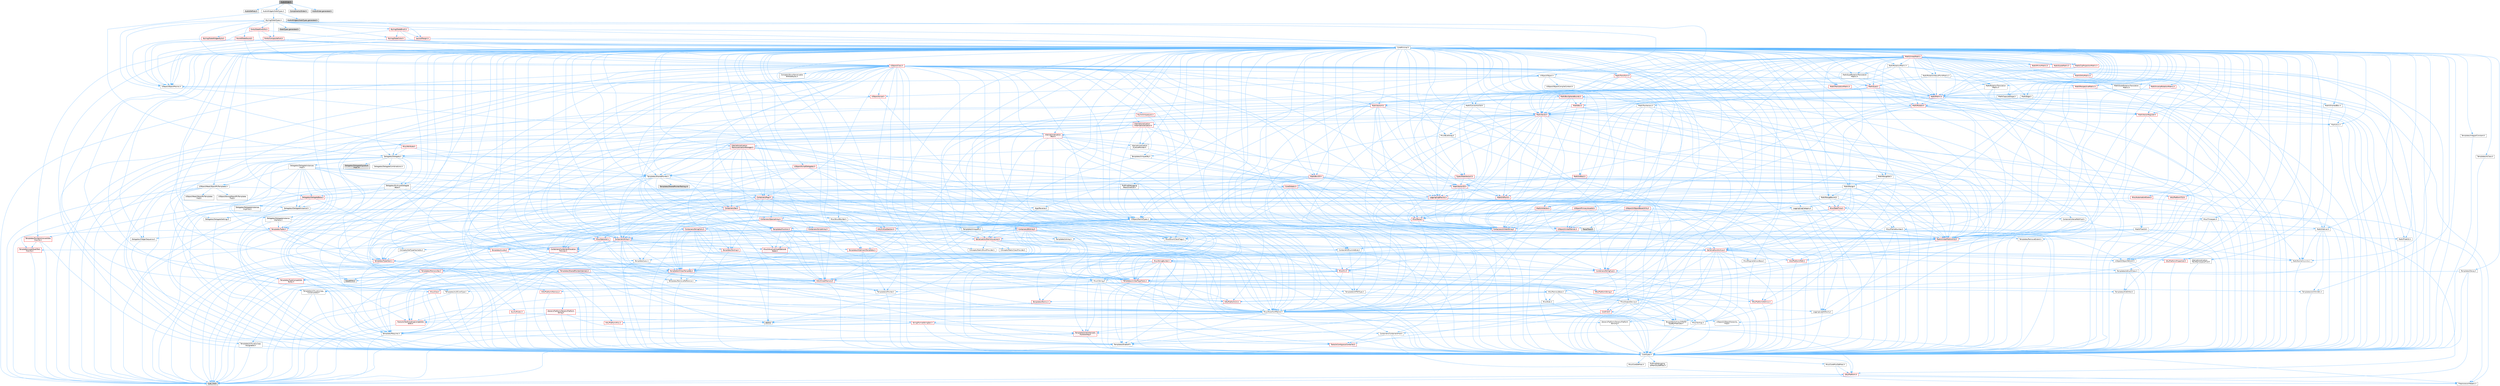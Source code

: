 digraph "AudioSlider.h"
{
 // INTERACTIVE_SVG=YES
 // LATEX_PDF_SIZE
  bgcolor="transparent";
  edge [fontname=Helvetica,fontsize=10,labelfontname=Helvetica,labelfontsize=10];
  node [fontname=Helvetica,fontsize=10,shape=box,height=0.2,width=0.4];
  Node1 [id="Node000001",label="AudioSlider.h",height=0.2,width=0.4,color="gray40", fillcolor="grey60", style="filled", fontcolor="black",tooltip=" "];
  Node1 -> Node2 [id="edge1_Node000001_Node000002",color="steelblue1",style="solid",tooltip=" "];
  Node2 [id="Node000002",label="AudioDefines.h",height=0.2,width=0.4,color="grey60", fillcolor="#E0E0E0", style="filled",tooltip=" "];
  Node1 -> Node3 [id="edge2_Node000001_Node000003",color="steelblue1",style="solid",tooltip=" "];
  Node3 [id="Node000003",label="AudioWidgetsSlateTypes.h",height=0.2,width=0.4,color="grey40", fillcolor="white", style="filled",URL="$d1/d08/AudioWidgetsSlateTypes_8h.html",tooltip=" "];
  Node3 -> Node4 [id="edge3_Node000003_Node000004",color="steelblue1",style="solid",tooltip=" "];
  Node4 [id="Node000004",label="Delegates/Delegate.h",height=0.2,width=0.4,color="grey40", fillcolor="white", style="filled",URL="$d4/d80/Delegate_8h.html",tooltip=" "];
  Node4 -> Node5 [id="edge4_Node000004_Node000005",color="steelblue1",style="solid",tooltip=" "];
  Node5 [id="Node000005",label="CoreTypes.h",height=0.2,width=0.4,color="grey40", fillcolor="white", style="filled",URL="$dc/dec/CoreTypes_8h.html",tooltip=" "];
  Node5 -> Node6 [id="edge5_Node000005_Node000006",color="steelblue1",style="solid",tooltip=" "];
  Node6 [id="Node000006",label="HAL/Platform.h",height=0.2,width=0.4,color="red", fillcolor="#FFF0F0", style="filled",URL="$d9/dd0/Platform_8h.html",tooltip=" "];
  Node6 -> Node9 [id="edge6_Node000006_Node000009",color="steelblue1",style="solid",tooltip=" "];
  Node9 [id="Node000009",label="type_traits",height=0.2,width=0.4,color="grey60", fillcolor="#E0E0E0", style="filled",tooltip=" "];
  Node6 -> Node10 [id="edge7_Node000006_Node000010",color="steelblue1",style="solid",tooltip=" "];
  Node10 [id="Node000010",label="PreprocessorHelpers.h",height=0.2,width=0.4,color="grey40", fillcolor="white", style="filled",URL="$db/ddb/PreprocessorHelpers_8h.html",tooltip=" "];
  Node5 -> Node16 [id="edge8_Node000005_Node000016",color="steelblue1",style="solid",tooltip=" "];
  Node16 [id="Node000016",label="ProfilingDebugging\l/UMemoryDefines.h",height=0.2,width=0.4,color="grey40", fillcolor="white", style="filled",URL="$d2/da2/UMemoryDefines_8h.html",tooltip=" "];
  Node5 -> Node17 [id="edge9_Node000005_Node000017",color="steelblue1",style="solid",tooltip=" "];
  Node17 [id="Node000017",label="Misc/CoreMiscDefines.h",height=0.2,width=0.4,color="grey40", fillcolor="white", style="filled",URL="$da/d38/CoreMiscDefines_8h.html",tooltip=" "];
  Node17 -> Node6 [id="edge10_Node000017_Node000006",color="steelblue1",style="solid",tooltip=" "];
  Node17 -> Node10 [id="edge11_Node000017_Node000010",color="steelblue1",style="solid",tooltip=" "];
  Node5 -> Node18 [id="edge12_Node000005_Node000018",color="steelblue1",style="solid",tooltip=" "];
  Node18 [id="Node000018",label="Misc/CoreDefines.h",height=0.2,width=0.4,color="grey40", fillcolor="white", style="filled",URL="$d3/dd2/CoreDefines_8h.html",tooltip=" "];
  Node4 -> Node19 [id="edge13_Node000004_Node000019",color="steelblue1",style="solid",tooltip=" "];
  Node19 [id="Node000019",label="Misc/AssertionMacros.h",height=0.2,width=0.4,color="grey40", fillcolor="white", style="filled",URL="$d0/dfa/AssertionMacros_8h.html",tooltip=" "];
  Node19 -> Node5 [id="edge14_Node000019_Node000005",color="steelblue1",style="solid",tooltip=" "];
  Node19 -> Node6 [id="edge15_Node000019_Node000006",color="steelblue1",style="solid",tooltip=" "];
  Node19 -> Node20 [id="edge16_Node000019_Node000020",color="steelblue1",style="solid",tooltip=" "];
  Node20 [id="Node000020",label="HAL/PlatformMisc.h",height=0.2,width=0.4,color="red", fillcolor="#FFF0F0", style="filled",URL="$d0/df5/PlatformMisc_8h.html",tooltip=" "];
  Node20 -> Node5 [id="edge17_Node000020_Node000005",color="steelblue1",style="solid",tooltip=" "];
  Node19 -> Node10 [id="edge18_Node000019_Node000010",color="steelblue1",style="solid",tooltip=" "];
  Node19 -> Node56 [id="edge19_Node000019_Node000056",color="steelblue1",style="solid",tooltip=" "];
  Node56 [id="Node000056",label="Templates/EnableIf.h",height=0.2,width=0.4,color="grey40", fillcolor="white", style="filled",URL="$d7/d60/EnableIf_8h.html",tooltip=" "];
  Node56 -> Node5 [id="edge20_Node000056_Node000005",color="steelblue1",style="solid",tooltip=" "];
  Node19 -> Node57 [id="edge21_Node000019_Node000057",color="steelblue1",style="solid",tooltip=" "];
  Node57 [id="Node000057",label="Templates/IsArrayOrRefOf\lTypeByPredicate.h",height=0.2,width=0.4,color="grey40", fillcolor="white", style="filled",URL="$d6/da1/IsArrayOrRefOfTypeByPredicate_8h.html",tooltip=" "];
  Node57 -> Node5 [id="edge22_Node000057_Node000005",color="steelblue1",style="solid",tooltip=" "];
  Node19 -> Node58 [id="edge23_Node000019_Node000058",color="steelblue1",style="solid",tooltip=" "];
  Node58 [id="Node000058",label="Templates/IsValidVariadic\lFunctionArg.h",height=0.2,width=0.4,color="red", fillcolor="#FFF0F0", style="filled",URL="$d0/dc8/IsValidVariadicFunctionArg_8h.html",tooltip=" "];
  Node58 -> Node5 [id="edge24_Node000058_Node000005",color="steelblue1",style="solid",tooltip=" "];
  Node58 -> Node9 [id="edge25_Node000058_Node000009",color="steelblue1",style="solid",tooltip=" "];
  Node19 -> Node60 [id="edge26_Node000019_Node000060",color="steelblue1",style="solid",tooltip=" "];
  Node60 [id="Node000060",label="Traits/IsCharEncodingCompatible\lWith.h",height=0.2,width=0.4,color="red", fillcolor="#FFF0F0", style="filled",URL="$df/dd1/IsCharEncodingCompatibleWith_8h.html",tooltip=" "];
  Node60 -> Node9 [id="edge27_Node000060_Node000009",color="steelblue1",style="solid",tooltip=" "];
  Node19 -> Node62 [id="edge28_Node000019_Node000062",color="steelblue1",style="solid",tooltip=" "];
  Node62 [id="Node000062",label="Misc/VarArgs.h",height=0.2,width=0.4,color="grey40", fillcolor="white", style="filled",URL="$d5/d6f/VarArgs_8h.html",tooltip=" "];
  Node62 -> Node5 [id="edge29_Node000062_Node000005",color="steelblue1",style="solid",tooltip=" "];
  Node19 -> Node63 [id="edge30_Node000019_Node000063",color="steelblue1",style="solid",tooltip=" "];
  Node63 [id="Node000063",label="String/FormatStringSan.h",height=0.2,width=0.4,color="red", fillcolor="#FFF0F0", style="filled",URL="$d3/d8b/FormatStringSan_8h.html",tooltip=" "];
  Node63 -> Node9 [id="edge31_Node000063_Node000009",color="steelblue1",style="solid",tooltip=" "];
  Node63 -> Node5 [id="edge32_Node000063_Node000005",color="steelblue1",style="solid",tooltip=" "];
  Node63 -> Node64 [id="edge33_Node000063_Node000064",color="steelblue1",style="solid",tooltip=" "];
  Node64 [id="Node000064",label="Templates/Requires.h",height=0.2,width=0.4,color="grey40", fillcolor="white", style="filled",URL="$dc/d96/Requires_8h.html",tooltip=" "];
  Node64 -> Node56 [id="edge34_Node000064_Node000056",color="steelblue1",style="solid",tooltip=" "];
  Node64 -> Node9 [id="edge35_Node000064_Node000009",color="steelblue1",style="solid",tooltip=" "];
  Node63 -> Node58 [id="edge36_Node000063_Node000058",color="steelblue1",style="solid",tooltip=" "];
  Node63 -> Node28 [id="edge37_Node000063_Node000028",color="steelblue1",style="solid",tooltip=" "];
  Node28 [id="Node000028",label="Containers/ContainersFwd.h",height=0.2,width=0.4,color="grey40", fillcolor="white", style="filled",URL="$d4/d0a/ContainersFwd_8h.html",tooltip=" "];
  Node28 -> Node6 [id="edge38_Node000028_Node000006",color="steelblue1",style="solid",tooltip=" "];
  Node28 -> Node5 [id="edge39_Node000028_Node000005",color="steelblue1",style="solid",tooltip=" "];
  Node28 -> Node25 [id="edge40_Node000028_Node000025",color="steelblue1",style="solid",tooltip=" "];
  Node25 [id="Node000025",label="Traits/IsContiguousContainer.h",height=0.2,width=0.4,color="red", fillcolor="#FFF0F0", style="filled",URL="$d5/d3c/IsContiguousContainer_8h.html",tooltip=" "];
  Node25 -> Node5 [id="edge41_Node000025_Node000005",color="steelblue1",style="solid",tooltip=" "];
  Node19 -> Node69 [id="edge42_Node000019_Node000069",color="steelblue1",style="solid",tooltip=" "];
  Node69 [id="Node000069",label="atomic",height=0.2,width=0.4,color="grey60", fillcolor="#E0E0E0", style="filled",tooltip=" "];
  Node4 -> Node70 [id="edge43_Node000004_Node000070",color="steelblue1",style="solid",tooltip=" "];
  Node70 [id="Node000070",label="UObject/NameTypes.h",height=0.2,width=0.4,color="grey40", fillcolor="white", style="filled",URL="$d6/d35/NameTypes_8h.html",tooltip=" "];
  Node70 -> Node5 [id="edge44_Node000070_Node000005",color="steelblue1",style="solid",tooltip=" "];
  Node70 -> Node19 [id="edge45_Node000070_Node000019",color="steelblue1",style="solid",tooltip=" "];
  Node70 -> Node71 [id="edge46_Node000070_Node000071",color="steelblue1",style="solid",tooltip=" "];
  Node71 [id="Node000071",label="HAL/UnrealMemory.h",height=0.2,width=0.4,color="red", fillcolor="#FFF0F0", style="filled",URL="$d9/d96/UnrealMemory_8h.html",tooltip=" "];
  Node71 -> Node5 [id="edge47_Node000071_Node000005",color="steelblue1",style="solid",tooltip=" "];
  Node71 -> Node75 [id="edge48_Node000071_Node000075",color="steelblue1",style="solid",tooltip=" "];
  Node75 [id="Node000075",label="HAL/MemoryBase.h",height=0.2,width=0.4,color="grey40", fillcolor="white", style="filled",URL="$d6/d9f/MemoryBase_8h.html",tooltip=" "];
  Node75 -> Node5 [id="edge49_Node000075_Node000005",color="steelblue1",style="solid",tooltip=" "];
  Node75 -> Node49 [id="edge50_Node000075_Node000049",color="steelblue1",style="solid",tooltip=" "];
  Node49 [id="Node000049",label="HAL/PlatformAtomics.h",height=0.2,width=0.4,color="red", fillcolor="#FFF0F0", style="filled",URL="$d3/d36/PlatformAtomics_8h.html",tooltip=" "];
  Node49 -> Node5 [id="edge51_Node000049_Node000005",color="steelblue1",style="solid",tooltip=" "];
  Node75 -> Node32 [id="edge52_Node000075_Node000032",color="steelblue1",style="solid",tooltip=" "];
  Node32 [id="Node000032",label="HAL/PlatformCrt.h",height=0.2,width=0.4,color="red", fillcolor="#FFF0F0", style="filled",URL="$d8/d75/PlatformCrt_8h.html",tooltip=" "];
  Node75 -> Node76 [id="edge53_Node000075_Node000076",color="steelblue1",style="solid",tooltip=" "];
  Node76 [id="Node000076",label="Misc/Exec.h",height=0.2,width=0.4,color="grey40", fillcolor="white", style="filled",URL="$de/ddb/Exec_8h.html",tooltip=" "];
  Node76 -> Node5 [id="edge54_Node000076_Node000005",color="steelblue1",style="solid",tooltip=" "];
  Node76 -> Node19 [id="edge55_Node000076_Node000019",color="steelblue1",style="solid",tooltip=" "];
  Node75 -> Node77 [id="edge56_Node000075_Node000077",color="steelblue1",style="solid",tooltip=" "];
  Node77 [id="Node000077",label="Misc/OutputDevice.h",height=0.2,width=0.4,color="grey40", fillcolor="white", style="filled",URL="$d7/d32/OutputDevice_8h.html",tooltip=" "];
  Node77 -> Node27 [id="edge57_Node000077_Node000027",color="steelblue1",style="solid",tooltip=" "];
  Node27 [id="Node000027",label="CoreFwd.h",height=0.2,width=0.4,color="red", fillcolor="#FFF0F0", style="filled",URL="$d1/d1e/CoreFwd_8h.html",tooltip=" "];
  Node27 -> Node5 [id="edge58_Node000027_Node000005",color="steelblue1",style="solid",tooltip=" "];
  Node27 -> Node28 [id="edge59_Node000027_Node000028",color="steelblue1",style="solid",tooltip=" "];
  Node27 -> Node30 [id="edge60_Node000027_Node000030",color="steelblue1",style="solid",tooltip=" "];
  Node30 [id="Node000030",label="UObject/UObjectHierarchy\lFwd.h",height=0.2,width=0.4,color="grey40", fillcolor="white", style="filled",URL="$d3/d13/UObjectHierarchyFwd_8h.html",tooltip=" "];
  Node77 -> Node5 [id="edge61_Node000077_Node000005",color="steelblue1",style="solid",tooltip=" "];
  Node77 -> Node78 [id="edge62_Node000077_Node000078",color="steelblue1",style="solid",tooltip=" "];
  Node78 [id="Node000078",label="Logging/LogVerbosity.h",height=0.2,width=0.4,color="grey40", fillcolor="white", style="filled",URL="$d2/d8f/LogVerbosity_8h.html",tooltip=" "];
  Node78 -> Node5 [id="edge63_Node000078_Node000005",color="steelblue1",style="solid",tooltip=" "];
  Node77 -> Node62 [id="edge64_Node000077_Node000062",color="steelblue1",style="solid",tooltip=" "];
  Node77 -> Node57 [id="edge65_Node000077_Node000057",color="steelblue1",style="solid",tooltip=" "];
  Node77 -> Node58 [id="edge66_Node000077_Node000058",color="steelblue1",style="solid",tooltip=" "];
  Node77 -> Node60 [id="edge67_Node000077_Node000060",color="steelblue1",style="solid",tooltip=" "];
  Node75 -> Node79 [id="edge68_Node000075_Node000079",color="steelblue1",style="solid",tooltip=" "];
  Node79 [id="Node000079",label="Templates/Atomic.h",height=0.2,width=0.4,color="red", fillcolor="#FFF0F0", style="filled",URL="$d3/d91/Atomic_8h.html",tooltip=" "];
  Node79 -> Node69 [id="edge69_Node000079_Node000069",color="steelblue1",style="solid",tooltip=" "];
  Node71 -> Node88 [id="edge70_Node000071_Node000088",color="steelblue1",style="solid",tooltip=" "];
  Node88 [id="Node000088",label="HAL/PlatformMemory.h",height=0.2,width=0.4,color="red", fillcolor="#FFF0F0", style="filled",URL="$de/d68/PlatformMemory_8h.html",tooltip=" "];
  Node88 -> Node5 [id="edge71_Node000088_Node000005",color="steelblue1",style="solid",tooltip=" "];
  Node71 -> Node91 [id="edge72_Node000071_Node000091",color="steelblue1",style="solid",tooltip=" "];
  Node91 [id="Node000091",label="Templates/IsPointer.h",height=0.2,width=0.4,color="grey40", fillcolor="white", style="filled",URL="$d7/d05/IsPointer_8h.html",tooltip=" "];
  Node91 -> Node5 [id="edge73_Node000091_Node000005",color="steelblue1",style="solid",tooltip=" "];
  Node70 -> Node92 [id="edge74_Node000070_Node000092",color="steelblue1",style="solid",tooltip=" "];
  Node92 [id="Node000092",label="Templates/UnrealTypeTraits.h",height=0.2,width=0.4,color="red", fillcolor="#FFF0F0", style="filled",URL="$d2/d2d/UnrealTypeTraits_8h.html",tooltip=" "];
  Node92 -> Node5 [id="edge75_Node000092_Node000005",color="steelblue1",style="solid",tooltip=" "];
  Node92 -> Node91 [id="edge76_Node000092_Node000091",color="steelblue1",style="solid",tooltip=" "];
  Node92 -> Node19 [id="edge77_Node000092_Node000019",color="steelblue1",style="solid",tooltip=" "];
  Node92 -> Node84 [id="edge78_Node000092_Node000084",color="steelblue1",style="solid",tooltip=" "];
  Node84 [id="Node000084",label="Templates/AndOrNot.h",height=0.2,width=0.4,color="grey40", fillcolor="white", style="filled",URL="$db/d0a/AndOrNot_8h.html",tooltip=" "];
  Node84 -> Node5 [id="edge79_Node000084_Node000005",color="steelblue1",style="solid",tooltip=" "];
  Node92 -> Node56 [id="edge80_Node000092_Node000056",color="steelblue1",style="solid",tooltip=" "];
  Node92 -> Node93 [id="edge81_Node000092_Node000093",color="steelblue1",style="solid",tooltip=" "];
  Node93 [id="Node000093",label="Templates/IsArithmetic.h",height=0.2,width=0.4,color="grey40", fillcolor="white", style="filled",URL="$d2/d5d/IsArithmetic_8h.html",tooltip=" "];
  Node93 -> Node5 [id="edge82_Node000093_Node000005",color="steelblue1",style="solid",tooltip=" "];
  Node92 -> Node95 [id="edge83_Node000092_Node000095",color="steelblue1",style="solid",tooltip=" "];
  Node95 [id="Node000095",label="Templates/IsPODType.h",height=0.2,width=0.4,color="grey40", fillcolor="white", style="filled",URL="$d7/db1/IsPODType_8h.html",tooltip=" "];
  Node95 -> Node5 [id="edge84_Node000095_Node000005",color="steelblue1",style="solid",tooltip=" "];
  Node92 -> Node96 [id="edge85_Node000092_Node000096",color="steelblue1",style="solid",tooltip=" "];
  Node96 [id="Node000096",label="Templates/IsUECoreType.h",height=0.2,width=0.4,color="grey40", fillcolor="white", style="filled",URL="$d1/db8/IsUECoreType_8h.html",tooltip=" "];
  Node96 -> Node5 [id="edge86_Node000096_Node000005",color="steelblue1",style="solid",tooltip=" "];
  Node96 -> Node9 [id="edge87_Node000096_Node000009",color="steelblue1",style="solid",tooltip=" "];
  Node92 -> Node85 [id="edge88_Node000092_Node000085",color="steelblue1",style="solid",tooltip=" "];
  Node85 [id="Node000085",label="Templates/IsTriviallyCopy\lConstructible.h",height=0.2,width=0.4,color="grey40", fillcolor="white", style="filled",URL="$d3/d78/IsTriviallyCopyConstructible_8h.html",tooltip=" "];
  Node85 -> Node5 [id="edge89_Node000085_Node000005",color="steelblue1",style="solid",tooltip=" "];
  Node85 -> Node9 [id="edge90_Node000085_Node000009",color="steelblue1",style="solid",tooltip=" "];
  Node70 -> Node97 [id="edge91_Node000070_Node000097",color="steelblue1",style="solid",tooltip=" "];
  Node97 [id="Node000097",label="Templates/UnrealTemplate.h",height=0.2,width=0.4,color="red", fillcolor="#FFF0F0", style="filled",URL="$d4/d24/UnrealTemplate_8h.html",tooltip=" "];
  Node97 -> Node5 [id="edge92_Node000097_Node000005",color="steelblue1",style="solid",tooltip=" "];
  Node97 -> Node91 [id="edge93_Node000097_Node000091",color="steelblue1",style="solid",tooltip=" "];
  Node97 -> Node71 [id="edge94_Node000097_Node000071",color="steelblue1",style="solid",tooltip=" "];
  Node97 -> Node92 [id="edge95_Node000097_Node000092",color="steelblue1",style="solid",tooltip=" "];
  Node97 -> Node100 [id="edge96_Node000097_Node000100",color="steelblue1",style="solid",tooltip=" "];
  Node100 [id="Node000100",label="Templates/RemoveReference.h",height=0.2,width=0.4,color="grey40", fillcolor="white", style="filled",URL="$da/dbe/RemoveReference_8h.html",tooltip=" "];
  Node100 -> Node5 [id="edge97_Node000100_Node000005",color="steelblue1",style="solid",tooltip=" "];
  Node97 -> Node64 [id="edge98_Node000097_Node000064",color="steelblue1",style="solid",tooltip=" "];
  Node97 -> Node101 [id="edge99_Node000097_Node000101",color="steelblue1",style="solid",tooltip=" "];
  Node101 [id="Node000101",label="Templates/TypeCompatible\lBytes.h",height=0.2,width=0.4,color="red", fillcolor="#FFF0F0", style="filled",URL="$df/d0a/TypeCompatibleBytes_8h.html",tooltip=" "];
  Node101 -> Node5 [id="edge100_Node000101_Node000005",color="steelblue1",style="solid",tooltip=" "];
  Node101 -> Node9 [id="edge101_Node000101_Node000009",color="steelblue1",style="solid",tooltip=" "];
  Node97 -> Node25 [id="edge102_Node000097_Node000025",color="steelblue1",style="solid",tooltip=" "];
  Node97 -> Node9 [id="edge103_Node000097_Node000009",color="steelblue1",style="solid",tooltip=" "];
  Node70 -> Node103 [id="edge104_Node000070_Node000103",color="steelblue1",style="solid",tooltip=" "];
  Node103 [id="Node000103",label="Containers/UnrealString.h",height=0.2,width=0.4,color="red", fillcolor="#FFF0F0", style="filled",URL="$d5/dba/UnrealString_8h.html",tooltip=" "];
  Node70 -> Node107 [id="edge105_Node000070_Node000107",color="steelblue1",style="solid",tooltip=" "];
  Node107 [id="Node000107",label="HAL/CriticalSection.h",height=0.2,width=0.4,color="red", fillcolor="#FFF0F0", style="filled",URL="$d6/d90/CriticalSection_8h.html",tooltip=" "];
  Node70 -> Node110 [id="edge106_Node000070_Node000110",color="steelblue1",style="solid",tooltip=" "];
  Node110 [id="Node000110",label="Containers/StringConv.h",height=0.2,width=0.4,color="red", fillcolor="#FFF0F0", style="filled",URL="$d3/ddf/StringConv_8h.html",tooltip=" "];
  Node110 -> Node5 [id="edge107_Node000110_Node000005",color="steelblue1",style="solid",tooltip=" "];
  Node110 -> Node19 [id="edge108_Node000110_Node000019",color="steelblue1",style="solid",tooltip=" "];
  Node110 -> Node111 [id="edge109_Node000110_Node000111",color="steelblue1",style="solid",tooltip=" "];
  Node111 [id="Node000111",label="Containers/ContainerAllocation\lPolicies.h",height=0.2,width=0.4,color="red", fillcolor="#FFF0F0", style="filled",URL="$d7/dff/ContainerAllocationPolicies_8h.html",tooltip=" "];
  Node111 -> Node5 [id="edge110_Node000111_Node000005",color="steelblue1",style="solid",tooltip=" "];
  Node111 -> Node111 [id="edge111_Node000111_Node000111",color="steelblue1",style="solid",tooltip=" "];
  Node111 -> Node113 [id="edge112_Node000111_Node000113",color="steelblue1",style="solid",tooltip=" "];
  Node113 [id="Node000113",label="HAL/PlatformMath.h",height=0.2,width=0.4,color="red", fillcolor="#FFF0F0", style="filled",URL="$dc/d53/PlatformMath_8h.html",tooltip=" "];
  Node113 -> Node5 [id="edge113_Node000113_Node000005",color="steelblue1",style="solid",tooltip=" "];
  Node111 -> Node71 [id="edge114_Node000111_Node000071",color="steelblue1",style="solid",tooltip=" "];
  Node111 -> Node42 [id="edge115_Node000111_Node000042",color="steelblue1",style="solid",tooltip=" "];
  Node42 [id="Node000042",label="Math/NumericLimits.h",height=0.2,width=0.4,color="grey40", fillcolor="white", style="filled",URL="$df/d1b/NumericLimits_8h.html",tooltip=" "];
  Node42 -> Node5 [id="edge116_Node000042_Node000005",color="steelblue1",style="solid",tooltip=" "];
  Node111 -> Node19 [id="edge117_Node000111_Node000019",color="steelblue1",style="solid",tooltip=" "];
  Node111 -> Node122 [id="edge118_Node000111_Node000122",color="steelblue1",style="solid",tooltip=" "];
  Node122 [id="Node000122",label="Templates/MemoryOps.h",height=0.2,width=0.4,color="red", fillcolor="#FFF0F0", style="filled",URL="$db/dea/MemoryOps_8h.html",tooltip=" "];
  Node122 -> Node5 [id="edge119_Node000122_Node000005",color="steelblue1",style="solid",tooltip=" "];
  Node122 -> Node71 [id="edge120_Node000122_Node000071",color="steelblue1",style="solid",tooltip=" "];
  Node122 -> Node86 [id="edge121_Node000122_Node000086",color="steelblue1",style="solid",tooltip=" "];
  Node86 [id="Node000086",label="Templates/IsTriviallyCopy\lAssignable.h",height=0.2,width=0.4,color="grey40", fillcolor="white", style="filled",URL="$d2/df2/IsTriviallyCopyAssignable_8h.html",tooltip=" "];
  Node86 -> Node5 [id="edge122_Node000086_Node000005",color="steelblue1",style="solid",tooltip=" "];
  Node86 -> Node9 [id="edge123_Node000086_Node000009",color="steelblue1",style="solid",tooltip=" "];
  Node122 -> Node85 [id="edge124_Node000122_Node000085",color="steelblue1",style="solid",tooltip=" "];
  Node122 -> Node64 [id="edge125_Node000122_Node000064",color="steelblue1",style="solid",tooltip=" "];
  Node122 -> Node92 [id="edge126_Node000122_Node000092",color="steelblue1",style="solid",tooltip=" "];
  Node122 -> Node9 [id="edge127_Node000122_Node000009",color="steelblue1",style="solid",tooltip=" "];
  Node111 -> Node101 [id="edge128_Node000111_Node000101",color="steelblue1",style="solid",tooltip=" "];
  Node111 -> Node9 [id="edge129_Node000111_Node000009",color="steelblue1",style="solid",tooltip=" "];
  Node110 -> Node123 [id="edge130_Node000110_Node000123",color="steelblue1",style="solid",tooltip=" "];
  Node123 [id="Node000123",label="Containers/Array.h",height=0.2,width=0.4,color="red", fillcolor="#FFF0F0", style="filled",URL="$df/dd0/Array_8h.html",tooltip=" "];
  Node123 -> Node5 [id="edge131_Node000123_Node000005",color="steelblue1",style="solid",tooltip=" "];
  Node123 -> Node19 [id="edge132_Node000123_Node000019",color="steelblue1",style="solid",tooltip=" "];
  Node123 -> Node124 [id="edge133_Node000123_Node000124",color="steelblue1",style="solid",tooltip=" "];
  Node124 [id="Node000124",label="Misc/IntrusiveUnsetOptional\lState.h",height=0.2,width=0.4,color="red", fillcolor="#FFF0F0", style="filled",URL="$d2/d0a/IntrusiveUnsetOptionalState_8h.html",tooltip=" "];
  Node123 -> Node71 [id="edge134_Node000123_Node000071",color="steelblue1",style="solid",tooltip=" "];
  Node123 -> Node92 [id="edge135_Node000123_Node000092",color="steelblue1",style="solid",tooltip=" "];
  Node123 -> Node97 [id="edge136_Node000123_Node000097",color="steelblue1",style="solid",tooltip=" "];
  Node123 -> Node111 [id="edge137_Node000123_Node000111",color="steelblue1",style="solid",tooltip=" "];
  Node123 -> Node130 [id="edge138_Node000123_Node000130",color="steelblue1",style="solid",tooltip=" "];
  Node130 [id="Node000130",label="Serialization/Archive.h",height=0.2,width=0.4,color="red", fillcolor="#FFF0F0", style="filled",URL="$d7/d3b/Archive_8h.html",tooltip=" "];
  Node130 -> Node27 [id="edge139_Node000130_Node000027",color="steelblue1",style="solid",tooltip=" "];
  Node130 -> Node5 [id="edge140_Node000130_Node000005",color="steelblue1",style="solid",tooltip=" "];
  Node130 -> Node131 [id="edge141_Node000130_Node000131",color="steelblue1",style="solid",tooltip=" "];
  Node131 [id="Node000131",label="HAL/PlatformProperties.h",height=0.2,width=0.4,color="red", fillcolor="#FFF0F0", style="filled",URL="$d9/db0/PlatformProperties_8h.html",tooltip=" "];
  Node131 -> Node5 [id="edge142_Node000131_Node000005",color="steelblue1",style="solid",tooltip=" "];
  Node130 -> Node134 [id="edge143_Node000130_Node000134",color="steelblue1",style="solid",tooltip=" "];
  Node134 [id="Node000134",label="Internationalization\l/TextNamespaceFwd.h",height=0.2,width=0.4,color="grey40", fillcolor="white", style="filled",URL="$d8/d97/TextNamespaceFwd_8h.html",tooltip=" "];
  Node134 -> Node5 [id="edge144_Node000134_Node000005",color="steelblue1",style="solid",tooltip=" "];
  Node130 -> Node19 [id="edge145_Node000130_Node000019",color="steelblue1",style="solid",tooltip=" "];
  Node130 -> Node135 [id="edge146_Node000130_Node000135",color="steelblue1",style="solid",tooltip=" "];
  Node135 [id="Node000135",label="Misc/EngineVersionBase.h",height=0.2,width=0.4,color="grey40", fillcolor="white", style="filled",URL="$d5/d2b/EngineVersionBase_8h.html",tooltip=" "];
  Node135 -> Node5 [id="edge147_Node000135_Node000005",color="steelblue1",style="solid",tooltip=" "];
  Node130 -> Node62 [id="edge148_Node000130_Node000062",color="steelblue1",style="solid",tooltip=" "];
  Node130 -> Node56 [id="edge149_Node000130_Node000056",color="steelblue1",style="solid",tooltip=" "];
  Node130 -> Node57 [id="edge150_Node000130_Node000057",color="steelblue1",style="solid",tooltip=" "];
  Node130 -> Node138 [id="edge151_Node000130_Node000138",color="steelblue1",style="solid",tooltip=" "];
  Node138 [id="Node000138",label="Templates/IsEnumClass.h",height=0.2,width=0.4,color="grey40", fillcolor="white", style="filled",URL="$d7/d15/IsEnumClass_8h.html",tooltip=" "];
  Node138 -> Node5 [id="edge152_Node000138_Node000005",color="steelblue1",style="solid",tooltip=" "];
  Node138 -> Node84 [id="edge153_Node000138_Node000084",color="steelblue1",style="solid",tooltip=" "];
  Node130 -> Node58 [id="edge154_Node000130_Node000058",color="steelblue1",style="solid",tooltip=" "];
  Node130 -> Node97 [id="edge155_Node000130_Node000097",color="steelblue1",style="solid",tooltip=" "];
  Node130 -> Node60 [id="edge156_Node000130_Node000060",color="steelblue1",style="solid",tooltip=" "];
  Node130 -> Node139 [id="edge157_Node000130_Node000139",color="steelblue1",style="solid",tooltip=" "];
  Node139 [id="Node000139",label="UObject/ObjectVersion.h",height=0.2,width=0.4,color="grey40", fillcolor="white", style="filled",URL="$da/d63/ObjectVersion_8h.html",tooltip=" "];
  Node139 -> Node5 [id="edge158_Node000139_Node000005",color="steelblue1",style="solid",tooltip=" "];
  Node123 -> Node167 [id="edge159_Node000123_Node000167",color="steelblue1",style="solid",tooltip=" "];
  Node167 [id="Node000167",label="Concepts/GetTypeHashable.h",height=0.2,width=0.4,color="grey40", fillcolor="white", style="filled",URL="$d3/da2/GetTypeHashable_8h.html",tooltip=" "];
  Node167 -> Node5 [id="edge160_Node000167_Node000005",color="steelblue1",style="solid",tooltip=" "];
  Node167 -> Node145 [id="edge161_Node000167_Node000145",color="steelblue1",style="solid",tooltip=" "];
  Node145 [id="Node000145",label="Templates/TypeHash.h",height=0.2,width=0.4,color="red", fillcolor="#FFF0F0", style="filled",URL="$d1/d62/TypeHash_8h.html",tooltip=" "];
  Node145 -> Node5 [id="edge162_Node000145_Node000005",color="steelblue1",style="solid",tooltip=" "];
  Node145 -> Node64 [id="edge163_Node000145_Node000064",color="steelblue1",style="solid",tooltip=" "];
  Node145 -> Node146 [id="edge164_Node000145_Node000146",color="steelblue1",style="solid",tooltip=" "];
  Node146 [id="Node000146",label="Misc/Crc.h",height=0.2,width=0.4,color="red", fillcolor="#FFF0F0", style="filled",URL="$d4/dd2/Crc_8h.html",tooltip=" "];
  Node146 -> Node5 [id="edge165_Node000146_Node000005",color="steelblue1",style="solid",tooltip=" "];
  Node146 -> Node73 [id="edge166_Node000146_Node000073",color="steelblue1",style="solid",tooltip=" "];
  Node73 [id="Node000073",label="HAL/PlatformString.h",height=0.2,width=0.4,color="red", fillcolor="#FFF0F0", style="filled",URL="$db/db5/PlatformString_8h.html",tooltip=" "];
  Node73 -> Node5 [id="edge167_Node000073_Node000005",color="steelblue1",style="solid",tooltip=" "];
  Node146 -> Node19 [id="edge168_Node000146_Node000019",color="steelblue1",style="solid",tooltip=" "];
  Node146 -> Node147 [id="edge169_Node000146_Node000147",color="steelblue1",style="solid",tooltip=" "];
  Node147 [id="Node000147",label="Misc/CString.h",height=0.2,width=0.4,color="grey40", fillcolor="white", style="filled",URL="$d2/d49/CString_8h.html",tooltip=" "];
  Node147 -> Node5 [id="edge170_Node000147_Node000005",color="steelblue1",style="solid",tooltip=" "];
  Node147 -> Node32 [id="edge171_Node000147_Node000032",color="steelblue1",style="solid",tooltip=" "];
  Node147 -> Node73 [id="edge172_Node000147_Node000073",color="steelblue1",style="solid",tooltip=" "];
  Node147 -> Node19 [id="edge173_Node000147_Node000019",color="steelblue1",style="solid",tooltip=" "];
  Node147 -> Node148 [id="edge174_Node000147_Node000148",color="steelblue1",style="solid",tooltip=" "];
  Node148 [id="Node000148",label="Misc/Char.h",height=0.2,width=0.4,color="red", fillcolor="#FFF0F0", style="filled",URL="$d0/d58/Char_8h.html",tooltip=" "];
  Node148 -> Node5 [id="edge175_Node000148_Node000005",color="steelblue1",style="solid",tooltip=" "];
  Node148 -> Node9 [id="edge176_Node000148_Node000009",color="steelblue1",style="solid",tooltip=" "];
  Node147 -> Node62 [id="edge177_Node000147_Node000062",color="steelblue1",style="solid",tooltip=" "];
  Node147 -> Node57 [id="edge178_Node000147_Node000057",color="steelblue1",style="solid",tooltip=" "];
  Node147 -> Node58 [id="edge179_Node000147_Node000058",color="steelblue1",style="solid",tooltip=" "];
  Node147 -> Node60 [id="edge180_Node000147_Node000060",color="steelblue1",style="solid",tooltip=" "];
  Node146 -> Node148 [id="edge181_Node000146_Node000148",color="steelblue1",style="solid",tooltip=" "];
  Node146 -> Node92 [id="edge182_Node000146_Node000092",color="steelblue1",style="solid",tooltip=" "];
  Node145 -> Node9 [id="edge183_Node000145_Node000009",color="steelblue1",style="solid",tooltip=" "];
  Node123 -> Node156 [id="edge184_Node000123_Node000156",color="steelblue1",style="solid",tooltip=" "];
  Node156 [id="Node000156",label="Templates/Invoke.h",height=0.2,width=0.4,color="red", fillcolor="#FFF0F0", style="filled",URL="$d7/deb/Invoke_8h.html",tooltip=" "];
  Node156 -> Node5 [id="edge185_Node000156_Node000005",color="steelblue1",style="solid",tooltip=" "];
  Node156 -> Node97 [id="edge186_Node000156_Node000097",color="steelblue1",style="solid",tooltip=" "];
  Node156 -> Node9 [id="edge187_Node000156_Node000009",color="steelblue1",style="solid",tooltip=" "];
  Node123 -> Node161 [id="edge188_Node000123_Node000161",color="steelblue1",style="solid",tooltip=" "];
  Node161 [id="Node000161",label="Templates/Less.h",height=0.2,width=0.4,color="grey40", fillcolor="white", style="filled",URL="$de/dc8/Less_8h.html",tooltip=" "];
  Node161 -> Node5 [id="edge189_Node000161_Node000005",color="steelblue1",style="solid",tooltip=" "];
  Node161 -> Node97 [id="edge190_Node000161_Node000097",color="steelblue1",style="solid",tooltip=" "];
  Node123 -> Node168 [id="edge191_Node000123_Node000168",color="steelblue1",style="solid",tooltip=" "];
  Node168 [id="Node000168",label="Templates/LosesQualifiers\lFromTo.h",height=0.2,width=0.4,color="red", fillcolor="#FFF0F0", style="filled",URL="$d2/db3/LosesQualifiersFromTo_8h.html",tooltip=" "];
  Node168 -> Node9 [id="edge192_Node000168_Node000009",color="steelblue1",style="solid",tooltip=" "];
  Node123 -> Node64 [id="edge193_Node000123_Node000064",color="steelblue1",style="solid",tooltip=" "];
  Node123 -> Node169 [id="edge194_Node000123_Node000169",color="steelblue1",style="solid",tooltip=" "];
  Node169 [id="Node000169",label="Templates/Sorting.h",height=0.2,width=0.4,color="red", fillcolor="#FFF0F0", style="filled",URL="$d3/d9e/Sorting_8h.html",tooltip=" "];
  Node169 -> Node5 [id="edge195_Node000169_Node000005",color="steelblue1",style="solid",tooltip=" "];
  Node169 -> Node113 [id="edge196_Node000169_Node000113",color="steelblue1",style="solid",tooltip=" "];
  Node169 -> Node161 [id="edge197_Node000169_Node000161",color="steelblue1",style="solid",tooltip=" "];
  Node123 -> Node173 [id="edge198_Node000123_Node000173",color="steelblue1",style="solid",tooltip=" "];
  Node173 [id="Node000173",label="Templates/AlignmentTemplates.h",height=0.2,width=0.4,color="red", fillcolor="#FFF0F0", style="filled",URL="$dd/d32/AlignmentTemplates_8h.html",tooltip=" "];
  Node173 -> Node5 [id="edge199_Node000173_Node000005",color="steelblue1",style="solid",tooltip=" "];
  Node173 -> Node91 [id="edge200_Node000173_Node000091",color="steelblue1",style="solid",tooltip=" "];
  Node123 -> Node9 [id="edge201_Node000123_Node000009",color="steelblue1",style="solid",tooltip=" "];
  Node110 -> Node147 [id="edge202_Node000110_Node000147",color="steelblue1",style="solid",tooltip=" "];
  Node110 -> Node174 [id="edge203_Node000110_Node000174",color="steelblue1",style="solid",tooltip=" "];
  Node174 [id="Node000174",label="Templates/IsArray.h",height=0.2,width=0.4,color="grey40", fillcolor="white", style="filled",URL="$d8/d8d/IsArray_8h.html",tooltip=" "];
  Node174 -> Node5 [id="edge204_Node000174_Node000005",color="steelblue1",style="solid",tooltip=" "];
  Node110 -> Node97 [id="edge205_Node000110_Node000097",color="steelblue1",style="solid",tooltip=" "];
  Node110 -> Node92 [id="edge206_Node000110_Node000092",color="steelblue1",style="solid",tooltip=" "];
  Node110 -> Node60 [id="edge207_Node000110_Node000060",color="steelblue1",style="solid",tooltip=" "];
  Node110 -> Node25 [id="edge208_Node000110_Node000025",color="steelblue1",style="solid",tooltip=" "];
  Node110 -> Node9 [id="edge209_Node000110_Node000009",color="steelblue1",style="solid",tooltip=" "];
  Node70 -> Node22 [id="edge210_Node000070_Node000022",color="steelblue1",style="solid",tooltip=" "];
  Node22 [id="Node000022",label="Containers/StringFwd.h",height=0.2,width=0.4,color="red", fillcolor="#FFF0F0", style="filled",URL="$df/d37/StringFwd_8h.html",tooltip=" "];
  Node22 -> Node5 [id="edge211_Node000022_Node000005",color="steelblue1",style="solid",tooltip=" "];
  Node22 -> Node25 [id="edge212_Node000022_Node000025",color="steelblue1",style="solid",tooltip=" "];
  Node70 -> Node175 [id="edge213_Node000070_Node000175",color="steelblue1",style="solid",tooltip=" "];
  Node175 [id="Node000175",label="UObject/UnrealNames.h",height=0.2,width=0.4,color="red", fillcolor="#FFF0F0", style="filled",URL="$d8/db1/UnrealNames_8h.html",tooltip=" "];
  Node175 -> Node5 [id="edge214_Node000175_Node000005",color="steelblue1",style="solid",tooltip=" "];
  Node70 -> Node79 [id="edge215_Node000070_Node000079",color="steelblue1",style="solid",tooltip=" "];
  Node70 -> Node141 [id="edge216_Node000070_Node000141",color="steelblue1",style="solid",tooltip=" "];
  Node141 [id="Node000141",label="Serialization/MemoryLayout.h",height=0.2,width=0.4,color="red", fillcolor="#FFF0F0", style="filled",URL="$d7/d66/MemoryLayout_8h.html",tooltip=" "];
  Node141 -> Node142 [id="edge217_Node000141_Node000142",color="steelblue1",style="solid",tooltip=" "];
  Node142 [id="Node000142",label="Concepts/StaticClassProvider.h",height=0.2,width=0.4,color="grey40", fillcolor="white", style="filled",URL="$dd/d83/StaticClassProvider_8h.html",tooltip=" "];
  Node141 -> Node143 [id="edge218_Node000141_Node000143",color="steelblue1",style="solid",tooltip=" "];
  Node143 [id="Node000143",label="Concepts/StaticStructProvider.h",height=0.2,width=0.4,color="grey40", fillcolor="white", style="filled",URL="$d5/d77/StaticStructProvider_8h.html",tooltip=" "];
  Node141 -> Node144 [id="edge219_Node000141_Node000144",color="steelblue1",style="solid",tooltip=" "];
  Node144 [id="Node000144",label="Containers/EnumAsByte.h",height=0.2,width=0.4,color="grey40", fillcolor="white", style="filled",URL="$d6/d9a/EnumAsByte_8h.html",tooltip=" "];
  Node144 -> Node5 [id="edge220_Node000144_Node000005",color="steelblue1",style="solid",tooltip=" "];
  Node144 -> Node95 [id="edge221_Node000144_Node000095",color="steelblue1",style="solid",tooltip=" "];
  Node144 -> Node145 [id="edge222_Node000144_Node000145",color="steelblue1",style="solid",tooltip=" "];
  Node141 -> Node22 [id="edge223_Node000141_Node000022",color="steelblue1",style="solid",tooltip=" "];
  Node141 -> Node71 [id="edge224_Node000141_Node000071",color="steelblue1",style="solid",tooltip=" "];
  Node141 -> Node56 [id="edge225_Node000141_Node000056",color="steelblue1",style="solid",tooltip=" "];
  Node141 -> Node97 [id="edge226_Node000141_Node000097",color="steelblue1",style="solid",tooltip=" "];
  Node70 -> Node124 [id="edge227_Node000070_Node000124",color="steelblue1",style="solid",tooltip=" "];
  Node70 -> Node177 [id="edge228_Node000070_Node000177",color="steelblue1",style="solid",tooltip=" "];
  Node177 [id="Node000177",label="Misc/StringBuilder.h",height=0.2,width=0.4,color="red", fillcolor="#FFF0F0", style="filled",URL="$d4/d52/StringBuilder_8h.html",tooltip=" "];
  Node177 -> Node22 [id="edge229_Node000177_Node000022",color="steelblue1",style="solid",tooltip=" "];
  Node177 -> Node5 [id="edge230_Node000177_Node000005",color="steelblue1",style="solid",tooltip=" "];
  Node177 -> Node73 [id="edge231_Node000177_Node000073",color="steelblue1",style="solid",tooltip=" "];
  Node177 -> Node71 [id="edge232_Node000177_Node000071",color="steelblue1",style="solid",tooltip=" "];
  Node177 -> Node19 [id="edge233_Node000177_Node000019",color="steelblue1",style="solid",tooltip=" "];
  Node177 -> Node147 [id="edge234_Node000177_Node000147",color="steelblue1",style="solid",tooltip=" "];
  Node177 -> Node56 [id="edge235_Node000177_Node000056",color="steelblue1",style="solid",tooltip=" "];
  Node177 -> Node57 [id="edge236_Node000177_Node000057",color="steelblue1",style="solid",tooltip=" "];
  Node177 -> Node58 [id="edge237_Node000177_Node000058",color="steelblue1",style="solid",tooltip=" "];
  Node177 -> Node64 [id="edge238_Node000177_Node000064",color="steelblue1",style="solid",tooltip=" "];
  Node177 -> Node97 [id="edge239_Node000177_Node000097",color="steelblue1",style="solid",tooltip=" "];
  Node177 -> Node92 [id="edge240_Node000177_Node000092",color="steelblue1",style="solid",tooltip=" "];
  Node177 -> Node60 [id="edge241_Node000177_Node000060",color="steelblue1",style="solid",tooltip=" "];
  Node177 -> Node25 [id="edge242_Node000177_Node000025",color="steelblue1",style="solid",tooltip=" "];
  Node177 -> Node9 [id="edge243_Node000177_Node000009",color="steelblue1",style="solid",tooltip=" "];
  Node70 -> Node55 [id="edge244_Node000070_Node000055",color="steelblue1",style="solid",tooltip=" "];
  Node55 [id="Node000055",label="Trace/Trace.h",height=0.2,width=0.4,color="grey60", fillcolor="#E0E0E0", style="filled",tooltip=" "];
  Node4 -> Node183 [id="edge245_Node000004_Node000183",color="steelblue1",style="solid",tooltip=" "];
  Node183 [id="Node000183",label="Templates/SharedPointer.h",height=0.2,width=0.4,color="grey40", fillcolor="white", style="filled",URL="$d2/d17/SharedPointer_8h.html",tooltip=" "];
  Node183 -> Node5 [id="edge246_Node000183_Node000005",color="steelblue1",style="solid",tooltip=" "];
  Node183 -> Node124 [id="edge247_Node000183_Node000124",color="steelblue1",style="solid",tooltip=" "];
  Node183 -> Node184 [id="edge248_Node000183_Node000184",color="steelblue1",style="solid",tooltip=" "];
  Node184 [id="Node000184",label="Templates/PointerIsConvertible\lFromTo.h",height=0.2,width=0.4,color="red", fillcolor="#FFF0F0", style="filled",URL="$d6/d65/PointerIsConvertibleFromTo_8h.html",tooltip=" "];
  Node184 -> Node5 [id="edge249_Node000184_Node000005",color="steelblue1",style="solid",tooltip=" "];
  Node184 -> Node168 [id="edge250_Node000184_Node000168",color="steelblue1",style="solid",tooltip=" "];
  Node184 -> Node9 [id="edge251_Node000184_Node000009",color="steelblue1",style="solid",tooltip=" "];
  Node183 -> Node19 [id="edge252_Node000183_Node000019",color="steelblue1",style="solid",tooltip=" "];
  Node183 -> Node71 [id="edge253_Node000183_Node000071",color="steelblue1",style="solid",tooltip=" "];
  Node183 -> Node123 [id="edge254_Node000183_Node000123",color="steelblue1",style="solid",tooltip=" "];
  Node183 -> Node185 [id="edge255_Node000183_Node000185",color="steelblue1",style="solid",tooltip=" "];
  Node185 [id="Node000185",label="Containers/Map.h",height=0.2,width=0.4,color="red", fillcolor="#FFF0F0", style="filled",URL="$df/d79/Map_8h.html",tooltip=" "];
  Node185 -> Node5 [id="edge256_Node000185_Node000005",color="steelblue1",style="solid",tooltip=" "];
  Node185 -> Node186 [id="edge257_Node000185_Node000186",color="steelblue1",style="solid",tooltip=" "];
  Node186 [id="Node000186",label="Algo/Reverse.h",height=0.2,width=0.4,color="grey40", fillcolor="white", style="filled",URL="$d5/d93/Reverse_8h.html",tooltip=" "];
  Node186 -> Node5 [id="edge258_Node000186_Node000005",color="steelblue1",style="solid",tooltip=" "];
  Node186 -> Node97 [id="edge259_Node000186_Node000097",color="steelblue1",style="solid",tooltip=" "];
  Node185 -> Node187 [id="edge260_Node000185_Node000187",color="steelblue1",style="solid",tooltip=" "];
  Node187 [id="Node000187",label="Containers/Set.h",height=0.2,width=0.4,color="red", fillcolor="#FFF0F0", style="filled",URL="$d4/d45/Set_8h.html",tooltip=" "];
  Node187 -> Node111 [id="edge261_Node000187_Node000111",color="steelblue1",style="solid",tooltip=" "];
  Node187 -> Node189 [id="edge262_Node000187_Node000189",color="steelblue1",style="solid",tooltip=" "];
  Node189 [id="Node000189",label="Containers/SparseArray.h",height=0.2,width=0.4,color="red", fillcolor="#FFF0F0", style="filled",URL="$d5/dbf/SparseArray_8h.html",tooltip=" "];
  Node189 -> Node5 [id="edge263_Node000189_Node000005",color="steelblue1",style="solid",tooltip=" "];
  Node189 -> Node19 [id="edge264_Node000189_Node000019",color="steelblue1",style="solid",tooltip=" "];
  Node189 -> Node71 [id="edge265_Node000189_Node000071",color="steelblue1",style="solid",tooltip=" "];
  Node189 -> Node92 [id="edge266_Node000189_Node000092",color="steelblue1",style="solid",tooltip=" "];
  Node189 -> Node97 [id="edge267_Node000189_Node000097",color="steelblue1",style="solid",tooltip=" "];
  Node189 -> Node111 [id="edge268_Node000189_Node000111",color="steelblue1",style="solid",tooltip=" "];
  Node189 -> Node161 [id="edge269_Node000189_Node000161",color="steelblue1",style="solid",tooltip=" "];
  Node189 -> Node123 [id="edge270_Node000189_Node000123",color="steelblue1",style="solid",tooltip=" "];
  Node189 -> Node172 [id="edge271_Node000189_Node000172",color="steelblue1",style="solid",tooltip=" "];
  Node172 [id="Node000172",label="Math/UnrealMathUtility.h",height=0.2,width=0.4,color="red", fillcolor="#FFF0F0", style="filled",URL="$db/db8/UnrealMathUtility_8h.html",tooltip=" "];
  Node172 -> Node5 [id="edge272_Node000172_Node000005",color="steelblue1",style="solid",tooltip=" "];
  Node172 -> Node19 [id="edge273_Node000172_Node000019",color="steelblue1",style="solid",tooltip=" "];
  Node172 -> Node113 [id="edge274_Node000172_Node000113",color="steelblue1",style="solid",tooltip=" "];
  Node172 -> Node64 [id="edge275_Node000172_Node000064",color="steelblue1",style="solid",tooltip=" "];
  Node189 -> Node190 [id="edge276_Node000189_Node000190",color="steelblue1",style="solid",tooltip=" "];
  Node190 [id="Node000190",label="Containers/ScriptArray.h",height=0.2,width=0.4,color="red", fillcolor="#FFF0F0", style="filled",URL="$dc/daf/ScriptArray_8h.html",tooltip=" "];
  Node190 -> Node5 [id="edge277_Node000190_Node000005",color="steelblue1",style="solid",tooltip=" "];
  Node190 -> Node19 [id="edge278_Node000190_Node000019",color="steelblue1",style="solid",tooltip=" "];
  Node190 -> Node71 [id="edge279_Node000190_Node000071",color="steelblue1",style="solid",tooltip=" "];
  Node190 -> Node111 [id="edge280_Node000190_Node000111",color="steelblue1",style="solid",tooltip=" "];
  Node190 -> Node123 [id="edge281_Node000190_Node000123",color="steelblue1",style="solid",tooltip=" "];
  Node189 -> Node191 [id="edge282_Node000189_Node000191",color="steelblue1",style="solid",tooltip=" "];
  Node191 [id="Node000191",label="Containers/BitArray.h",height=0.2,width=0.4,color="red", fillcolor="#FFF0F0", style="filled",URL="$d1/de4/BitArray_8h.html",tooltip=" "];
  Node191 -> Node111 [id="edge283_Node000191_Node000111",color="steelblue1",style="solid",tooltip=" "];
  Node191 -> Node5 [id="edge284_Node000191_Node000005",color="steelblue1",style="solid",tooltip=" "];
  Node191 -> Node49 [id="edge285_Node000191_Node000049",color="steelblue1",style="solid",tooltip=" "];
  Node191 -> Node71 [id="edge286_Node000191_Node000071",color="steelblue1",style="solid",tooltip=" "];
  Node191 -> Node172 [id="edge287_Node000191_Node000172",color="steelblue1",style="solid",tooltip=" "];
  Node191 -> Node19 [id="edge288_Node000191_Node000019",color="steelblue1",style="solid",tooltip=" "];
  Node191 -> Node44 [id="edge289_Node000191_Node000044",color="steelblue1",style="solid",tooltip=" "];
  Node44 [id="Node000044",label="Misc/EnumClassFlags.h",height=0.2,width=0.4,color="grey40", fillcolor="white", style="filled",URL="$d8/de7/EnumClassFlags_8h.html",tooltip=" "];
  Node191 -> Node130 [id="edge290_Node000191_Node000130",color="steelblue1",style="solid",tooltip=" "];
  Node191 -> Node141 [id="edge291_Node000191_Node000141",color="steelblue1",style="solid",tooltip=" "];
  Node191 -> Node56 [id="edge292_Node000191_Node000056",color="steelblue1",style="solid",tooltip=" "];
  Node191 -> Node156 [id="edge293_Node000191_Node000156",color="steelblue1",style="solid",tooltip=" "];
  Node191 -> Node97 [id="edge294_Node000191_Node000097",color="steelblue1",style="solid",tooltip=" "];
  Node191 -> Node92 [id="edge295_Node000191_Node000092",color="steelblue1",style="solid",tooltip=" "];
  Node189 -> Node103 [id="edge296_Node000189_Node000103",color="steelblue1",style="solid",tooltip=" "];
  Node189 -> Node124 [id="edge297_Node000189_Node000124",color="steelblue1",style="solid",tooltip=" "];
  Node187 -> Node28 [id="edge298_Node000187_Node000028",color="steelblue1",style="solid",tooltip=" "];
  Node187 -> Node172 [id="edge299_Node000187_Node000172",color="steelblue1",style="solid",tooltip=" "];
  Node187 -> Node19 [id="edge300_Node000187_Node000019",color="steelblue1",style="solid",tooltip=" "];
  Node187 -> Node207 [id="edge301_Node000187_Node000207",color="steelblue1",style="solid",tooltip=" "];
  Node207 [id="Node000207",label="Misc/StructBuilder.h",height=0.2,width=0.4,color="grey40", fillcolor="white", style="filled",URL="$d9/db3/StructBuilder_8h.html",tooltip=" "];
  Node207 -> Node5 [id="edge302_Node000207_Node000005",color="steelblue1",style="solid",tooltip=" "];
  Node207 -> Node172 [id="edge303_Node000207_Node000172",color="steelblue1",style="solid",tooltip=" "];
  Node207 -> Node173 [id="edge304_Node000207_Node000173",color="steelblue1",style="solid",tooltip=" "];
  Node187 -> Node208 [id="edge305_Node000187_Node000208",color="steelblue1",style="solid",tooltip=" "];
  Node208 [id="Node000208",label="Templates/Function.h",height=0.2,width=0.4,color="red", fillcolor="#FFF0F0", style="filled",URL="$df/df5/Function_8h.html",tooltip=" "];
  Node208 -> Node5 [id="edge306_Node000208_Node000005",color="steelblue1",style="solid",tooltip=" "];
  Node208 -> Node19 [id="edge307_Node000208_Node000019",color="steelblue1",style="solid",tooltip=" "];
  Node208 -> Node124 [id="edge308_Node000208_Node000124",color="steelblue1",style="solid",tooltip=" "];
  Node208 -> Node71 [id="edge309_Node000208_Node000071",color="steelblue1",style="solid",tooltip=" "];
  Node208 -> Node92 [id="edge310_Node000208_Node000092",color="steelblue1",style="solid",tooltip=" "];
  Node208 -> Node156 [id="edge311_Node000208_Node000156",color="steelblue1",style="solid",tooltip=" "];
  Node208 -> Node97 [id="edge312_Node000208_Node000097",color="steelblue1",style="solid",tooltip=" "];
  Node208 -> Node64 [id="edge313_Node000208_Node000064",color="steelblue1",style="solid",tooltip=" "];
  Node208 -> Node172 [id="edge314_Node000208_Node000172",color="steelblue1",style="solid",tooltip=" "];
  Node208 -> Node9 [id="edge315_Node000208_Node000009",color="steelblue1",style="solid",tooltip=" "];
  Node187 -> Node169 [id="edge316_Node000187_Node000169",color="steelblue1",style="solid",tooltip=" "];
  Node187 -> Node145 [id="edge317_Node000187_Node000145",color="steelblue1",style="solid",tooltip=" "];
  Node187 -> Node97 [id="edge318_Node000187_Node000097",color="steelblue1",style="solid",tooltip=" "];
  Node187 -> Node9 [id="edge319_Node000187_Node000009",color="steelblue1",style="solid",tooltip=" "];
  Node185 -> Node103 [id="edge320_Node000185_Node000103",color="steelblue1",style="solid",tooltip=" "];
  Node185 -> Node19 [id="edge321_Node000185_Node000019",color="steelblue1",style="solid",tooltip=" "];
  Node185 -> Node207 [id="edge322_Node000185_Node000207",color="steelblue1",style="solid",tooltip=" "];
  Node185 -> Node208 [id="edge323_Node000185_Node000208",color="steelblue1",style="solid",tooltip=" "];
  Node185 -> Node169 [id="edge324_Node000185_Node000169",color="steelblue1",style="solid",tooltip=" "];
  Node185 -> Node211 [id="edge325_Node000185_Node000211",color="steelblue1",style="solid",tooltip=" "];
  Node211 [id="Node000211",label="Templates/Tuple.h",height=0.2,width=0.4,color="red", fillcolor="#FFF0F0", style="filled",URL="$d2/d4f/Tuple_8h.html",tooltip=" "];
  Node211 -> Node5 [id="edge326_Node000211_Node000005",color="steelblue1",style="solid",tooltip=" "];
  Node211 -> Node97 [id="edge327_Node000211_Node000097",color="steelblue1",style="solid",tooltip=" "];
  Node211 -> Node212 [id="edge328_Node000211_Node000212",color="steelblue1",style="solid",tooltip=" "];
  Node212 [id="Node000212",label="Delegates/IntegerSequence.h",height=0.2,width=0.4,color="grey40", fillcolor="white", style="filled",URL="$d2/dcc/IntegerSequence_8h.html",tooltip=" "];
  Node212 -> Node5 [id="edge329_Node000212_Node000005",color="steelblue1",style="solid",tooltip=" "];
  Node211 -> Node156 [id="edge330_Node000211_Node000156",color="steelblue1",style="solid",tooltip=" "];
  Node211 -> Node141 [id="edge331_Node000211_Node000141",color="steelblue1",style="solid",tooltip=" "];
  Node211 -> Node64 [id="edge332_Node000211_Node000064",color="steelblue1",style="solid",tooltip=" "];
  Node211 -> Node145 [id="edge333_Node000211_Node000145",color="steelblue1",style="solid",tooltip=" "];
  Node211 -> Node9 [id="edge334_Node000211_Node000009",color="steelblue1",style="solid",tooltip=" "];
  Node185 -> Node97 [id="edge335_Node000185_Node000097",color="steelblue1",style="solid",tooltip=" "];
  Node185 -> Node92 [id="edge336_Node000185_Node000092",color="steelblue1",style="solid",tooltip=" "];
  Node185 -> Node9 [id="edge337_Node000185_Node000009",color="steelblue1",style="solid",tooltip=" "];
  Node183 -> Node214 [id="edge338_Node000183_Node000214",color="steelblue1",style="solid",tooltip=" "];
  Node214 [id="Node000214",label="CoreGlobals.h",height=0.2,width=0.4,color="red", fillcolor="#FFF0F0", style="filled",URL="$d5/d8c/CoreGlobals_8h.html",tooltip=" "];
  Node214 -> Node103 [id="edge339_Node000214_Node000103",color="steelblue1",style="solid",tooltip=" "];
  Node214 -> Node5 [id="edge340_Node000214_Node000005",color="steelblue1",style="solid",tooltip=" "];
  Node214 -> Node215 [id="edge341_Node000214_Node000215",color="steelblue1",style="solid",tooltip=" "];
  Node215 [id="Node000215",label="HAL/PlatformTLS.h",height=0.2,width=0.4,color="red", fillcolor="#FFF0F0", style="filled",URL="$d0/def/PlatformTLS_8h.html",tooltip=" "];
  Node215 -> Node5 [id="edge342_Node000215_Node000005",color="steelblue1",style="solid",tooltip=" "];
  Node214 -> Node218 [id="edge343_Node000214_Node000218",color="steelblue1",style="solid",tooltip=" "];
  Node218 [id="Node000218",label="Logging/LogMacros.h",height=0.2,width=0.4,color="red", fillcolor="#FFF0F0", style="filled",URL="$d0/d16/LogMacros_8h.html",tooltip=" "];
  Node218 -> Node103 [id="edge344_Node000218_Node000103",color="steelblue1",style="solid",tooltip=" "];
  Node218 -> Node5 [id="edge345_Node000218_Node000005",color="steelblue1",style="solid",tooltip=" "];
  Node218 -> Node10 [id="edge346_Node000218_Node000010",color="steelblue1",style="solid",tooltip=" "];
  Node218 -> Node219 [id="edge347_Node000218_Node000219",color="steelblue1",style="solid",tooltip=" "];
  Node219 [id="Node000219",label="Logging/LogCategory.h",height=0.2,width=0.4,color="grey40", fillcolor="white", style="filled",URL="$d9/d36/LogCategory_8h.html",tooltip=" "];
  Node219 -> Node5 [id="edge348_Node000219_Node000005",color="steelblue1",style="solid",tooltip=" "];
  Node219 -> Node78 [id="edge349_Node000219_Node000078",color="steelblue1",style="solid",tooltip=" "];
  Node219 -> Node70 [id="edge350_Node000219_Node000070",color="steelblue1",style="solid",tooltip=" "];
  Node218 -> Node78 [id="edge351_Node000218_Node000078",color="steelblue1",style="solid",tooltip=" "];
  Node218 -> Node19 [id="edge352_Node000218_Node000019",color="steelblue1",style="solid",tooltip=" "];
  Node218 -> Node62 [id="edge353_Node000218_Node000062",color="steelblue1",style="solid",tooltip=" "];
  Node218 -> Node63 [id="edge354_Node000218_Node000063",color="steelblue1",style="solid",tooltip=" "];
  Node218 -> Node56 [id="edge355_Node000218_Node000056",color="steelblue1",style="solid",tooltip=" "];
  Node218 -> Node57 [id="edge356_Node000218_Node000057",color="steelblue1",style="solid",tooltip=" "];
  Node218 -> Node58 [id="edge357_Node000218_Node000058",color="steelblue1",style="solid",tooltip=" "];
  Node218 -> Node60 [id="edge358_Node000218_Node000060",color="steelblue1",style="solid",tooltip=" "];
  Node218 -> Node9 [id="edge359_Node000218_Node000009",color="steelblue1",style="solid",tooltip=" "];
  Node214 -> Node44 [id="edge360_Node000214_Node000044",color="steelblue1",style="solid",tooltip=" "];
  Node214 -> Node77 [id="edge361_Node000214_Node000077",color="steelblue1",style="solid",tooltip=" "];
  Node214 -> Node79 [id="edge362_Node000214_Node000079",color="steelblue1",style="solid",tooltip=" "];
  Node214 -> Node70 [id="edge363_Node000214_Node000070",color="steelblue1",style="solid",tooltip=" "];
  Node214 -> Node69 [id="edge364_Node000214_Node000069",color="steelblue1",style="solid",tooltip=" "];
  Node183 -> Node222 [id="edge365_Node000183_Node000222",color="steelblue1",style="solid",tooltip=" "];
  Node222 [id="Node000222",label="Templates/SharedPointerInternals.h",height=0.2,width=0.4,color="red", fillcolor="#FFF0F0", style="filled",URL="$de/d3a/SharedPointerInternals_8h.html",tooltip=" "];
  Node222 -> Node5 [id="edge366_Node000222_Node000005",color="steelblue1",style="solid",tooltip=" "];
  Node222 -> Node71 [id="edge367_Node000222_Node000071",color="steelblue1",style="solid",tooltip=" "];
  Node222 -> Node19 [id="edge368_Node000222_Node000019",color="steelblue1",style="solid",tooltip=" "];
  Node222 -> Node100 [id="edge369_Node000222_Node000100",color="steelblue1",style="solid",tooltip=" "];
  Node222 -> Node101 [id="edge370_Node000222_Node000101",color="steelblue1",style="solid",tooltip=" "];
  Node222 -> Node224 [id="edge371_Node000222_Node000224",color="steelblue1",style="solid",tooltip=" "];
  Node224 [id="Node000224",label="AutoRTFM.h",height=0.2,width=0.4,color="grey60", fillcolor="#E0E0E0", style="filled",tooltip=" "];
  Node222 -> Node69 [id="edge372_Node000222_Node000069",color="steelblue1",style="solid",tooltip=" "];
  Node222 -> Node9 [id="edge373_Node000222_Node000009",color="steelblue1",style="solid",tooltip=" "];
  Node183 -> Node225 [id="edge374_Node000183_Node000225",color="steelblue1",style="solid",tooltip=" "];
  Node225 [id="Node000225",label="Templates/SharedPointerTesting.inl",height=0.2,width=0.4,color="grey60", fillcolor="#E0E0E0", style="filled",tooltip=" "];
  Node4 -> Node226 [id="edge375_Node000004_Node000226",color="steelblue1",style="solid",tooltip=" "];
  Node226 [id="Node000226",label="UObject/WeakObjectPtrTemplates.h",height=0.2,width=0.4,color="grey40", fillcolor="white", style="filled",URL="$d8/d3b/WeakObjectPtrTemplates_8h.html",tooltip=" "];
  Node226 -> Node5 [id="edge376_Node000226_Node000005",color="steelblue1",style="solid",tooltip=" "];
  Node226 -> Node168 [id="edge377_Node000226_Node000168",color="steelblue1",style="solid",tooltip=" "];
  Node226 -> Node64 [id="edge378_Node000226_Node000064",color="steelblue1",style="solid",tooltip=" "];
  Node226 -> Node185 [id="edge379_Node000226_Node000185",color="steelblue1",style="solid",tooltip=" "];
  Node226 -> Node227 [id="edge380_Node000226_Node000227",color="steelblue1",style="solid",tooltip=" "];
  Node227 [id="Node000227",label="UObject/WeakObjectPtrTemplates\lFwd.h",height=0.2,width=0.4,color="grey40", fillcolor="white", style="filled",URL="$db/deb/WeakObjectPtrTemplatesFwd_8h.html",tooltip=" "];
  Node226 -> Node228 [id="edge381_Node000226_Node000228",color="steelblue1",style="solid",tooltip=" "];
  Node228 [id="Node000228",label="UObject/StrongObjectPtrTemplates\lFwd.h",height=0.2,width=0.4,color="grey40", fillcolor="white", style="filled",URL="$df/d90/StrongObjectPtrTemplatesFwd_8h.html",tooltip=" "];
  Node226 -> Node9 [id="edge382_Node000226_Node000009",color="steelblue1",style="solid",tooltip=" "];
  Node4 -> Node229 [id="edge383_Node000004_Node000229",color="steelblue1",style="solid",tooltip=" "];
  Node229 [id="Node000229",label="Delegates/MulticastDelegate\lBase.h",height=0.2,width=0.4,color="grey40", fillcolor="white", style="filled",URL="$db/d16/MulticastDelegateBase_8h.html",tooltip=" "];
  Node229 -> Node224 [id="edge384_Node000229_Node000224",color="steelblue1",style="solid",tooltip=" "];
  Node229 -> Node5 [id="edge385_Node000229_Node000005",color="steelblue1",style="solid",tooltip=" "];
  Node229 -> Node111 [id="edge386_Node000229_Node000111",color="steelblue1",style="solid",tooltip=" "];
  Node229 -> Node123 [id="edge387_Node000229_Node000123",color="steelblue1",style="solid",tooltip=" "];
  Node229 -> Node172 [id="edge388_Node000229_Node000172",color="steelblue1",style="solid",tooltip=" "];
  Node229 -> Node230 [id="edge389_Node000229_Node000230",color="steelblue1",style="solid",tooltip=" "];
  Node230 [id="Node000230",label="Delegates/IDelegateInstance.h",height=0.2,width=0.4,color="grey40", fillcolor="white", style="filled",URL="$d2/d10/IDelegateInstance_8h.html",tooltip=" "];
  Node230 -> Node5 [id="edge390_Node000230_Node000005",color="steelblue1",style="solid",tooltip=" "];
  Node230 -> Node145 [id="edge391_Node000230_Node000145",color="steelblue1",style="solid",tooltip=" "];
  Node230 -> Node70 [id="edge392_Node000230_Node000070",color="steelblue1",style="solid",tooltip=" "];
  Node230 -> Node231 [id="edge393_Node000230_Node000231",color="steelblue1",style="solid",tooltip=" "];
  Node231 [id="Node000231",label="Delegates/DelegateSettings.h",height=0.2,width=0.4,color="grey40", fillcolor="white", style="filled",URL="$d0/d97/DelegateSettings_8h.html",tooltip=" "];
  Node231 -> Node5 [id="edge394_Node000231_Node000005",color="steelblue1",style="solid",tooltip=" "];
  Node229 -> Node232 [id="edge395_Node000229_Node000232",color="steelblue1",style="solid",tooltip=" "];
  Node232 [id="Node000232",label="Delegates/DelegateBase.h",height=0.2,width=0.4,color="red", fillcolor="#FFF0F0", style="filled",URL="$da/d67/DelegateBase_8h.html",tooltip=" "];
  Node232 -> Node5 [id="edge396_Node000232_Node000005",color="steelblue1",style="solid",tooltip=" "];
  Node232 -> Node111 [id="edge397_Node000232_Node000111",color="steelblue1",style="solid",tooltip=" "];
  Node232 -> Node172 [id="edge398_Node000232_Node000172",color="steelblue1",style="solid",tooltip=" "];
  Node232 -> Node70 [id="edge399_Node000232_Node000070",color="steelblue1",style="solid",tooltip=" "];
  Node232 -> Node239 [id="edge400_Node000232_Node000239",color="steelblue1",style="solid",tooltip=" "];
  Node239 [id="Node000239",label="Delegates/DelegateInstances\lImplFwd.h",height=0.2,width=0.4,color="grey40", fillcolor="white", style="filled",URL="$d4/dd5/DelegateInstancesImplFwd_8h.html",tooltip=" "];
  Node239 -> Node5 [id="edge401_Node000239_Node000005",color="steelblue1",style="solid",tooltip=" "];
  Node232 -> Node231 [id="edge402_Node000232_Node000231",color="steelblue1",style="solid",tooltip=" "];
  Node232 -> Node230 [id="edge403_Node000232_Node000230",color="steelblue1",style="solid",tooltip=" "];
  Node4 -> Node212 [id="edge404_Node000004_Node000212",color="steelblue1",style="solid",tooltip=" "];
  Node4 -> Node224 [id="edge405_Node000004_Node000224",color="steelblue1",style="solid",tooltip=" "];
  Node4 -> Node240 [id="edge406_Node000004_Node000240",color="steelblue1",style="solid",tooltip=" "];
  Node240 [id="Node000240",label="Delegates/DelegateInstance\lInterface.h",height=0.2,width=0.4,color="grey40", fillcolor="white", style="filled",URL="$de/d82/DelegateInstanceInterface_8h.html",tooltip=" "];
  Node240 -> Node19 [id="edge407_Node000240_Node000019",color="steelblue1",style="solid",tooltip=" "];
  Node240 -> Node101 [id="edge408_Node000240_Node000101",color="steelblue1",style="solid",tooltip=" "];
  Node240 -> Node211 [id="edge409_Node000240_Node000211",color="steelblue1",style="solid",tooltip=" "];
  Node4 -> Node241 [id="edge410_Node000004_Node000241",color="steelblue1",style="solid",tooltip=" "];
  Node241 [id="Node000241",label="Delegates/DelegateInstances\lImpl.h",height=0.2,width=0.4,color="grey40", fillcolor="white", style="filled",URL="$d5/dc6/DelegateInstancesImpl_8h.html",tooltip=" "];
  Node241 -> Node5 [id="edge411_Node000241_Node000005",color="steelblue1",style="solid",tooltip=" "];
  Node241 -> Node240 [id="edge412_Node000241_Node000240",color="steelblue1",style="solid",tooltip=" "];
  Node241 -> Node239 [id="edge413_Node000241_Node000239",color="steelblue1",style="solid",tooltip=" "];
  Node241 -> Node230 [id="edge414_Node000241_Node000230",color="steelblue1",style="solid",tooltip=" "];
  Node241 -> Node232 [id="edge415_Node000241_Node000232",color="steelblue1",style="solid",tooltip=" "];
  Node241 -> Node19 [id="edge416_Node000241_Node000019",color="steelblue1",style="solid",tooltip=" "];
  Node241 -> Node100 [id="edge417_Node000241_Node000100",color="steelblue1",style="solid",tooltip=" "];
  Node241 -> Node183 [id="edge418_Node000241_Node000183",color="steelblue1",style="solid",tooltip=" "];
  Node241 -> Node211 [id="edge419_Node000241_Node000211",color="steelblue1",style="solid",tooltip=" "];
  Node241 -> Node92 [id="edge420_Node000241_Node000092",color="steelblue1",style="solid",tooltip=" "];
  Node241 -> Node70 [id="edge421_Node000241_Node000070",color="steelblue1",style="solid",tooltip=" "];
  Node241 -> Node226 [id="edge422_Node000241_Node000226",color="steelblue1",style="solid",tooltip=" "];
  Node4 -> Node242 [id="edge423_Node000004_Node000242",color="steelblue1",style="solid",tooltip=" "];
  Node242 [id="Node000242",label="Delegates/DelegateSignature\lImpl.inl",height=0.2,width=0.4,color="grey60", fillcolor="#E0E0E0", style="filled",tooltip=" "];
  Node4 -> Node243 [id="edge424_Node000004_Node000243",color="steelblue1",style="solid",tooltip=" "];
  Node243 [id="Node000243",label="Delegates/DelegateCombinations.h",height=0.2,width=0.4,color="grey40", fillcolor="white", style="filled",URL="$d3/d23/DelegateCombinations_8h.html",tooltip=" "];
  Node3 -> Node244 [id="edge425_Node000003_Node000244",color="steelblue1",style="solid",tooltip=" "];
  Node244 [id="Node000244",label="Styling/SlateTypes.h",height=0.2,width=0.4,color="grey40", fillcolor="white", style="filled",URL="$d2/d6f/SlateTypes_8h.html",tooltip=" "];
  Node244 -> Node245 [id="edge426_Node000244_Node000245",color="steelblue1",style="solid",tooltip=" "];
  Node245 [id="Node000245",label="CoreMinimal.h",height=0.2,width=0.4,color="grey40", fillcolor="white", style="filled",URL="$d7/d67/CoreMinimal_8h.html",tooltip=" "];
  Node245 -> Node5 [id="edge427_Node000245_Node000005",color="steelblue1",style="solid",tooltip=" "];
  Node245 -> Node27 [id="edge428_Node000245_Node000027",color="steelblue1",style="solid",tooltip=" "];
  Node245 -> Node30 [id="edge429_Node000245_Node000030",color="steelblue1",style="solid",tooltip=" "];
  Node245 -> Node28 [id="edge430_Node000245_Node000028",color="steelblue1",style="solid",tooltip=" "];
  Node245 -> Node62 [id="edge431_Node000245_Node000062",color="steelblue1",style="solid",tooltip=" "];
  Node245 -> Node78 [id="edge432_Node000245_Node000078",color="steelblue1",style="solid",tooltip=" "];
  Node245 -> Node77 [id="edge433_Node000245_Node000077",color="steelblue1",style="solid",tooltip=" "];
  Node245 -> Node32 [id="edge434_Node000245_Node000032",color="steelblue1",style="solid",tooltip=" "];
  Node245 -> Node20 [id="edge435_Node000245_Node000020",color="steelblue1",style="solid",tooltip=" "];
  Node245 -> Node19 [id="edge436_Node000245_Node000019",color="steelblue1",style="solid",tooltip=" "];
  Node245 -> Node91 [id="edge437_Node000245_Node000091",color="steelblue1",style="solid",tooltip=" "];
  Node245 -> Node88 [id="edge438_Node000245_Node000088",color="steelblue1",style="solid",tooltip=" "];
  Node245 -> Node49 [id="edge439_Node000245_Node000049",color="steelblue1",style="solid",tooltip=" "];
  Node245 -> Node76 [id="edge440_Node000245_Node000076",color="steelblue1",style="solid",tooltip=" "];
  Node245 -> Node75 [id="edge441_Node000245_Node000075",color="steelblue1",style="solid",tooltip=" "];
  Node245 -> Node71 [id="edge442_Node000245_Node000071",color="steelblue1",style="solid",tooltip=" "];
  Node245 -> Node93 [id="edge443_Node000245_Node000093",color="steelblue1",style="solid",tooltip=" "];
  Node245 -> Node84 [id="edge444_Node000245_Node000084",color="steelblue1",style="solid",tooltip=" "];
  Node245 -> Node95 [id="edge445_Node000245_Node000095",color="steelblue1",style="solid",tooltip=" "];
  Node245 -> Node96 [id="edge446_Node000245_Node000096",color="steelblue1",style="solid",tooltip=" "];
  Node245 -> Node85 [id="edge447_Node000245_Node000085",color="steelblue1",style="solid",tooltip=" "];
  Node245 -> Node92 [id="edge448_Node000245_Node000092",color="steelblue1",style="solid",tooltip=" "];
  Node245 -> Node56 [id="edge449_Node000245_Node000056",color="steelblue1",style="solid",tooltip=" "];
  Node245 -> Node100 [id="edge450_Node000245_Node000100",color="steelblue1",style="solid",tooltip=" "];
  Node245 -> Node246 [id="edge451_Node000245_Node000246",color="steelblue1",style="solid",tooltip=" "];
  Node246 [id="Node000246",label="Templates/IntegralConstant.h",height=0.2,width=0.4,color="grey40", fillcolor="white", style="filled",URL="$db/d1b/IntegralConstant_8h.html",tooltip=" "];
  Node246 -> Node5 [id="edge452_Node000246_Node000005",color="steelblue1",style="solid",tooltip=" "];
  Node245 -> Node247 [id="edge453_Node000245_Node000247",color="steelblue1",style="solid",tooltip=" "];
  Node247 [id="Node000247",label="Templates/IsClass.h",height=0.2,width=0.4,color="grey40", fillcolor="white", style="filled",URL="$db/dcb/IsClass_8h.html",tooltip=" "];
  Node247 -> Node5 [id="edge454_Node000247_Node000005",color="steelblue1",style="solid",tooltip=" "];
  Node245 -> Node101 [id="edge455_Node000245_Node000101",color="steelblue1",style="solid",tooltip=" "];
  Node245 -> Node25 [id="edge456_Node000245_Node000025",color="steelblue1",style="solid",tooltip=" "];
  Node245 -> Node97 [id="edge457_Node000245_Node000097",color="steelblue1",style="solid",tooltip=" "];
  Node245 -> Node42 [id="edge458_Node000245_Node000042",color="steelblue1",style="solid",tooltip=" "];
  Node245 -> Node113 [id="edge459_Node000245_Node000113",color="steelblue1",style="solid",tooltip=" "];
  Node245 -> Node86 [id="edge460_Node000245_Node000086",color="steelblue1",style="solid",tooltip=" "];
  Node245 -> Node122 [id="edge461_Node000245_Node000122",color="steelblue1",style="solid",tooltip=" "];
  Node245 -> Node111 [id="edge462_Node000245_Node000111",color="steelblue1",style="solid",tooltip=" "];
  Node245 -> Node138 [id="edge463_Node000245_Node000138",color="steelblue1",style="solid",tooltip=" "];
  Node245 -> Node131 [id="edge464_Node000245_Node000131",color="steelblue1",style="solid",tooltip=" "];
  Node245 -> Node135 [id="edge465_Node000245_Node000135",color="steelblue1",style="solid",tooltip=" "];
  Node245 -> Node134 [id="edge466_Node000245_Node000134",color="steelblue1",style="solid",tooltip=" "];
  Node245 -> Node130 [id="edge467_Node000245_Node000130",color="steelblue1",style="solid",tooltip=" "];
  Node245 -> Node161 [id="edge468_Node000245_Node000161",color="steelblue1",style="solid",tooltip=" "];
  Node245 -> Node169 [id="edge469_Node000245_Node000169",color="steelblue1",style="solid",tooltip=" "];
  Node245 -> Node148 [id="edge470_Node000245_Node000148",color="steelblue1",style="solid",tooltip=" "];
  Node245 -> Node248 [id="edge471_Node000245_Node000248",color="steelblue1",style="solid",tooltip=" "];
  Node248 [id="Node000248",label="GenericPlatform/GenericPlatform\lStricmp.h",height=0.2,width=0.4,color="grey40", fillcolor="white", style="filled",URL="$d2/d86/GenericPlatformStricmp_8h.html",tooltip=" "];
  Node248 -> Node5 [id="edge472_Node000248_Node000005",color="steelblue1",style="solid",tooltip=" "];
  Node245 -> Node249 [id="edge473_Node000245_Node000249",color="steelblue1",style="solid",tooltip=" "];
  Node249 [id="Node000249",label="GenericPlatform/GenericPlatform\lString.h",height=0.2,width=0.4,color="red", fillcolor="#FFF0F0", style="filled",URL="$dd/d20/GenericPlatformString_8h.html",tooltip=" "];
  Node249 -> Node5 [id="edge474_Node000249_Node000005",color="steelblue1",style="solid",tooltip=" "];
  Node249 -> Node248 [id="edge475_Node000249_Node000248",color="steelblue1",style="solid",tooltip=" "];
  Node249 -> Node56 [id="edge476_Node000249_Node000056",color="steelblue1",style="solid",tooltip=" "];
  Node249 -> Node60 [id="edge477_Node000249_Node000060",color="steelblue1",style="solid",tooltip=" "];
  Node249 -> Node9 [id="edge478_Node000249_Node000009",color="steelblue1",style="solid",tooltip=" "];
  Node245 -> Node73 [id="edge479_Node000245_Node000073",color="steelblue1",style="solid",tooltip=" "];
  Node245 -> Node147 [id="edge480_Node000245_Node000147",color="steelblue1",style="solid",tooltip=" "];
  Node245 -> Node146 [id="edge481_Node000245_Node000146",color="steelblue1",style="solid",tooltip=" "];
  Node245 -> Node172 [id="edge482_Node000245_Node000172",color="steelblue1",style="solid",tooltip=" "];
  Node245 -> Node103 [id="edge483_Node000245_Node000103",color="steelblue1",style="solid",tooltip=" "];
  Node245 -> Node123 [id="edge484_Node000245_Node000123",color="steelblue1",style="solid",tooltip=" "];
  Node245 -> Node250 [id="edge485_Node000245_Node000250",color="steelblue1",style="solid",tooltip=" "];
  Node250 [id="Node000250",label="Misc/FrameNumber.h",height=0.2,width=0.4,color="grey40", fillcolor="white", style="filled",URL="$dd/dbd/FrameNumber_8h.html",tooltip=" "];
  Node250 -> Node5 [id="edge486_Node000250_Node000005",color="steelblue1",style="solid",tooltip=" "];
  Node250 -> Node42 [id="edge487_Node000250_Node000042",color="steelblue1",style="solid",tooltip=" "];
  Node250 -> Node172 [id="edge488_Node000250_Node000172",color="steelblue1",style="solid",tooltip=" "];
  Node250 -> Node56 [id="edge489_Node000250_Node000056",color="steelblue1",style="solid",tooltip=" "];
  Node250 -> Node92 [id="edge490_Node000250_Node000092",color="steelblue1",style="solid",tooltip=" "];
  Node245 -> Node251 [id="edge491_Node000245_Node000251",color="steelblue1",style="solid",tooltip=" "];
  Node251 [id="Node000251",label="Misc/Timespan.h",height=0.2,width=0.4,color="grey40", fillcolor="white", style="filled",URL="$da/dd9/Timespan_8h.html",tooltip=" "];
  Node251 -> Node5 [id="edge492_Node000251_Node000005",color="steelblue1",style="solid",tooltip=" "];
  Node251 -> Node252 [id="edge493_Node000251_Node000252",color="steelblue1",style="solid",tooltip=" "];
  Node252 [id="Node000252",label="Math/Interval.h",height=0.2,width=0.4,color="grey40", fillcolor="white", style="filled",URL="$d1/d55/Interval_8h.html",tooltip=" "];
  Node252 -> Node5 [id="edge494_Node000252_Node000005",color="steelblue1",style="solid",tooltip=" "];
  Node252 -> Node93 [id="edge495_Node000252_Node000093",color="steelblue1",style="solid",tooltip=" "];
  Node252 -> Node92 [id="edge496_Node000252_Node000092",color="steelblue1",style="solid",tooltip=" "];
  Node252 -> Node42 [id="edge497_Node000252_Node000042",color="steelblue1",style="solid",tooltip=" "];
  Node252 -> Node172 [id="edge498_Node000252_Node000172",color="steelblue1",style="solid",tooltip=" "];
  Node251 -> Node172 [id="edge499_Node000251_Node000172",color="steelblue1",style="solid",tooltip=" "];
  Node251 -> Node19 [id="edge500_Node000251_Node000019",color="steelblue1",style="solid",tooltip=" "];
  Node245 -> Node110 [id="edge501_Node000245_Node000110",color="steelblue1",style="solid",tooltip=" "];
  Node245 -> Node175 [id="edge502_Node000245_Node000175",color="steelblue1",style="solid",tooltip=" "];
  Node245 -> Node70 [id="edge503_Node000245_Node000070",color="steelblue1",style="solid",tooltip=" "];
  Node245 -> Node253 [id="edge504_Node000245_Node000253",color="steelblue1",style="solid",tooltip=" "];
  Node253 [id="Node000253",label="Misc/Parse.h",height=0.2,width=0.4,color="red", fillcolor="#FFF0F0", style="filled",URL="$dc/d71/Parse_8h.html",tooltip=" "];
  Node253 -> Node22 [id="edge505_Node000253_Node000022",color="steelblue1",style="solid",tooltip=" "];
  Node253 -> Node103 [id="edge506_Node000253_Node000103",color="steelblue1",style="solid",tooltip=" "];
  Node253 -> Node5 [id="edge507_Node000253_Node000005",color="steelblue1",style="solid",tooltip=" "];
  Node253 -> Node32 [id="edge508_Node000253_Node000032",color="steelblue1",style="solid",tooltip=" "];
  Node253 -> Node44 [id="edge509_Node000253_Node000044",color="steelblue1",style="solid",tooltip=" "];
  Node253 -> Node208 [id="edge510_Node000253_Node000208",color="steelblue1",style="solid",tooltip=" "];
  Node245 -> Node173 [id="edge511_Node000245_Node000173",color="steelblue1",style="solid",tooltip=" "];
  Node245 -> Node207 [id="edge512_Node000245_Node000207",color="steelblue1",style="solid",tooltip=" "];
  Node245 -> Node115 [id="edge513_Node000245_Node000115",color="steelblue1",style="solid",tooltip=" "];
  Node115 [id="Node000115",label="Templates/Decay.h",height=0.2,width=0.4,color="grey40", fillcolor="white", style="filled",URL="$dd/d0f/Decay_8h.html",tooltip=" "];
  Node115 -> Node5 [id="edge514_Node000115_Node000005",color="steelblue1",style="solid",tooltip=" "];
  Node115 -> Node100 [id="edge515_Node000115_Node000100",color="steelblue1",style="solid",tooltip=" "];
  Node115 -> Node9 [id="edge516_Node000115_Node000009",color="steelblue1",style="solid",tooltip=" "];
  Node245 -> Node184 [id="edge517_Node000245_Node000184",color="steelblue1",style="solid",tooltip=" "];
  Node245 -> Node156 [id="edge518_Node000245_Node000156",color="steelblue1",style="solid",tooltip=" "];
  Node245 -> Node208 [id="edge519_Node000245_Node000208",color="steelblue1",style="solid",tooltip=" "];
  Node245 -> Node145 [id="edge520_Node000245_Node000145",color="steelblue1",style="solid",tooltip=" "];
  Node245 -> Node190 [id="edge521_Node000245_Node000190",color="steelblue1",style="solid",tooltip=" "];
  Node245 -> Node191 [id="edge522_Node000245_Node000191",color="steelblue1",style="solid",tooltip=" "];
  Node245 -> Node189 [id="edge523_Node000245_Node000189",color="steelblue1",style="solid",tooltip=" "];
  Node245 -> Node187 [id="edge524_Node000245_Node000187",color="steelblue1",style="solid",tooltip=" "];
  Node245 -> Node186 [id="edge525_Node000245_Node000186",color="steelblue1",style="solid",tooltip=" "];
  Node245 -> Node185 [id="edge526_Node000245_Node000185",color="steelblue1",style="solid",tooltip=" "];
  Node245 -> Node254 [id="edge527_Node000245_Node000254",color="steelblue1",style="solid",tooltip=" "];
  Node254 [id="Node000254",label="Math/IntPoint.h",height=0.2,width=0.4,color="red", fillcolor="#FFF0F0", style="filled",URL="$d3/df7/IntPoint_8h.html",tooltip=" "];
  Node254 -> Node5 [id="edge528_Node000254_Node000005",color="steelblue1",style="solid",tooltip=" "];
  Node254 -> Node19 [id="edge529_Node000254_Node000019",color="steelblue1",style="solid",tooltip=" "];
  Node254 -> Node253 [id="edge530_Node000254_Node000253",color="steelblue1",style="solid",tooltip=" "];
  Node254 -> Node172 [id="edge531_Node000254_Node000172",color="steelblue1",style="solid",tooltip=" "];
  Node254 -> Node103 [id="edge532_Node000254_Node000103",color="steelblue1",style="solid",tooltip=" "];
  Node254 -> Node145 [id="edge533_Node000254_Node000145",color="steelblue1",style="solid",tooltip=" "];
  Node245 -> Node256 [id="edge534_Node000245_Node000256",color="steelblue1",style="solid",tooltip=" "];
  Node256 [id="Node000256",label="Math/IntVector.h",height=0.2,width=0.4,color="red", fillcolor="#FFF0F0", style="filled",URL="$d7/d44/IntVector_8h.html",tooltip=" "];
  Node256 -> Node5 [id="edge535_Node000256_Node000005",color="steelblue1",style="solid",tooltip=" "];
  Node256 -> Node146 [id="edge536_Node000256_Node000146",color="steelblue1",style="solid",tooltip=" "];
  Node256 -> Node253 [id="edge537_Node000256_Node000253",color="steelblue1",style="solid",tooltip=" "];
  Node256 -> Node172 [id="edge538_Node000256_Node000172",color="steelblue1",style="solid",tooltip=" "];
  Node256 -> Node103 [id="edge539_Node000256_Node000103",color="steelblue1",style="solid",tooltip=" "];
  Node245 -> Node219 [id="edge540_Node000245_Node000219",color="steelblue1",style="solid",tooltip=" "];
  Node245 -> Node218 [id="edge541_Node000245_Node000218",color="steelblue1",style="solid",tooltip=" "];
  Node245 -> Node257 [id="edge542_Node000245_Node000257",color="steelblue1",style="solid",tooltip=" "];
  Node257 [id="Node000257",label="Math/Vector2D.h",height=0.2,width=0.4,color="red", fillcolor="#FFF0F0", style="filled",URL="$d3/db0/Vector2D_8h.html",tooltip=" "];
  Node257 -> Node5 [id="edge543_Node000257_Node000005",color="steelblue1",style="solid",tooltip=" "];
  Node257 -> Node19 [id="edge544_Node000257_Node000019",color="steelblue1",style="solid",tooltip=" "];
  Node257 -> Node146 [id="edge545_Node000257_Node000146",color="steelblue1",style="solid",tooltip=" "];
  Node257 -> Node172 [id="edge546_Node000257_Node000172",color="steelblue1",style="solid",tooltip=" "];
  Node257 -> Node103 [id="edge547_Node000257_Node000103",color="steelblue1",style="solid",tooltip=" "];
  Node257 -> Node253 [id="edge548_Node000257_Node000253",color="steelblue1",style="solid",tooltip=" "];
  Node257 -> Node254 [id="edge549_Node000257_Node000254",color="steelblue1",style="solid",tooltip=" "];
  Node257 -> Node218 [id="edge550_Node000257_Node000218",color="steelblue1",style="solid",tooltip=" "];
  Node257 -> Node9 [id="edge551_Node000257_Node000009",color="steelblue1",style="solid",tooltip=" "];
  Node245 -> Node261 [id="edge552_Node000245_Node000261",color="steelblue1",style="solid",tooltip=" "];
  Node261 [id="Node000261",label="Math/IntRect.h",height=0.2,width=0.4,color="red", fillcolor="#FFF0F0", style="filled",URL="$d7/d53/IntRect_8h.html",tooltip=" "];
  Node261 -> Node5 [id="edge553_Node000261_Node000005",color="steelblue1",style="solid",tooltip=" "];
  Node261 -> Node172 [id="edge554_Node000261_Node000172",color="steelblue1",style="solid",tooltip=" "];
  Node261 -> Node103 [id="edge555_Node000261_Node000103",color="steelblue1",style="solid",tooltip=" "];
  Node261 -> Node254 [id="edge556_Node000261_Node000254",color="steelblue1",style="solid",tooltip=" "];
  Node261 -> Node257 [id="edge557_Node000261_Node000257",color="steelblue1",style="solid",tooltip=" "];
  Node245 -> Node262 [id="edge558_Node000245_Node000262",color="steelblue1",style="solid",tooltip=" "];
  Node262 [id="Node000262",label="Misc/ByteSwap.h",height=0.2,width=0.4,color="grey40", fillcolor="white", style="filled",URL="$dc/dd7/ByteSwap_8h.html",tooltip=" "];
  Node262 -> Node5 [id="edge559_Node000262_Node000005",color="steelblue1",style="solid",tooltip=" "];
  Node262 -> Node32 [id="edge560_Node000262_Node000032",color="steelblue1",style="solid",tooltip=" "];
  Node245 -> Node144 [id="edge561_Node000245_Node000144",color="steelblue1",style="solid",tooltip=" "];
  Node245 -> Node215 [id="edge562_Node000245_Node000215",color="steelblue1",style="solid",tooltip=" "];
  Node245 -> Node214 [id="edge563_Node000245_Node000214",color="steelblue1",style="solid",tooltip=" "];
  Node245 -> Node183 [id="edge564_Node000245_Node000183",color="steelblue1",style="solid",tooltip=" "];
  Node245 -> Node263 [id="edge565_Node000245_Node000263",color="steelblue1",style="solid",tooltip=" "];
  Node263 [id="Node000263",label="Internationalization\l/CulturePointer.h",height=0.2,width=0.4,color="grey40", fillcolor="white", style="filled",URL="$d6/dbe/CulturePointer_8h.html",tooltip=" "];
  Node263 -> Node5 [id="edge566_Node000263_Node000005",color="steelblue1",style="solid",tooltip=" "];
  Node263 -> Node183 [id="edge567_Node000263_Node000183",color="steelblue1",style="solid",tooltip=" "];
  Node245 -> Node226 [id="edge568_Node000245_Node000226",color="steelblue1",style="solid",tooltip=" "];
  Node245 -> Node231 [id="edge569_Node000245_Node000231",color="steelblue1",style="solid",tooltip=" "];
  Node245 -> Node230 [id="edge570_Node000245_Node000230",color="steelblue1",style="solid",tooltip=" "];
  Node245 -> Node232 [id="edge571_Node000245_Node000232",color="steelblue1",style="solid",tooltip=" "];
  Node245 -> Node229 [id="edge572_Node000245_Node000229",color="steelblue1",style="solid",tooltip=" "];
  Node245 -> Node212 [id="edge573_Node000245_Node000212",color="steelblue1",style="solid",tooltip=" "];
  Node245 -> Node211 [id="edge574_Node000245_Node000211",color="steelblue1",style="solid",tooltip=" "];
  Node245 -> Node264 [id="edge575_Node000245_Node000264",color="steelblue1",style="solid",tooltip=" "];
  Node264 [id="Node000264",label="UObject/ScriptDelegates.h",height=0.2,width=0.4,color="red", fillcolor="#FFF0F0", style="filled",URL="$de/d81/ScriptDelegates_8h.html",tooltip=" "];
  Node264 -> Node123 [id="edge576_Node000264_Node000123",color="steelblue1",style="solid",tooltip=" "];
  Node264 -> Node111 [id="edge577_Node000264_Node000111",color="steelblue1",style="solid",tooltip=" "];
  Node264 -> Node103 [id="edge578_Node000264_Node000103",color="steelblue1",style="solid",tooltip=" "];
  Node264 -> Node19 [id="edge579_Node000264_Node000019",color="steelblue1",style="solid",tooltip=" "];
  Node264 -> Node183 [id="edge580_Node000264_Node000183",color="steelblue1",style="solid",tooltip=" "];
  Node264 -> Node145 [id="edge581_Node000264_Node000145",color="steelblue1",style="solid",tooltip=" "];
  Node264 -> Node92 [id="edge582_Node000264_Node000092",color="steelblue1",style="solid",tooltip=" "];
  Node264 -> Node70 [id="edge583_Node000264_Node000070",color="steelblue1",style="solid",tooltip=" "];
  Node245 -> Node4 [id="edge584_Node000245_Node000004",color="steelblue1",style="solid",tooltip=" "];
  Node245 -> Node266 [id="edge585_Node000245_Node000266",color="steelblue1",style="solid",tooltip=" "];
  Node266 [id="Node000266",label="Internationalization\l/TextLocalizationManager.h",height=0.2,width=0.4,color="red", fillcolor="#FFF0F0", style="filled",URL="$d5/d2e/TextLocalizationManager_8h.html",tooltip=" "];
  Node266 -> Node123 [id="edge586_Node000266_Node000123",color="steelblue1",style="solid",tooltip=" "];
  Node266 -> Node111 [id="edge587_Node000266_Node000111",color="steelblue1",style="solid",tooltip=" "];
  Node266 -> Node185 [id="edge588_Node000266_Node000185",color="steelblue1",style="solid",tooltip=" "];
  Node266 -> Node187 [id="edge589_Node000266_Node000187",color="steelblue1",style="solid",tooltip=" "];
  Node266 -> Node103 [id="edge590_Node000266_Node000103",color="steelblue1",style="solid",tooltip=" "];
  Node266 -> Node5 [id="edge591_Node000266_Node000005",color="steelblue1",style="solid",tooltip=" "];
  Node266 -> Node4 [id="edge592_Node000266_Node000004",color="steelblue1",style="solid",tooltip=" "];
  Node266 -> Node107 [id="edge593_Node000266_Node000107",color="steelblue1",style="solid",tooltip=" "];
  Node266 -> Node146 [id="edge594_Node000266_Node000146",color="steelblue1",style="solid",tooltip=" "];
  Node266 -> Node44 [id="edge595_Node000266_Node000044",color="steelblue1",style="solid",tooltip=" "];
  Node266 -> Node208 [id="edge596_Node000266_Node000208",color="steelblue1",style="solid",tooltip=" "];
  Node266 -> Node183 [id="edge597_Node000266_Node000183",color="steelblue1",style="solid",tooltip=" "];
  Node266 -> Node69 [id="edge598_Node000266_Node000069",color="steelblue1",style="solid",tooltip=" "];
  Node245 -> Node200 [id="edge599_Node000245_Node000200",color="steelblue1",style="solid",tooltip=" "];
  Node200 [id="Node000200",label="Misc/Optional.h",height=0.2,width=0.4,color="red", fillcolor="#FFF0F0", style="filled",URL="$d2/dae/Optional_8h.html",tooltip=" "];
  Node200 -> Node5 [id="edge600_Node000200_Node000005",color="steelblue1",style="solid",tooltip=" "];
  Node200 -> Node19 [id="edge601_Node000200_Node000019",color="steelblue1",style="solid",tooltip=" "];
  Node200 -> Node124 [id="edge602_Node000200_Node000124",color="steelblue1",style="solid",tooltip=" "];
  Node200 -> Node122 [id="edge603_Node000200_Node000122",color="steelblue1",style="solid",tooltip=" "];
  Node200 -> Node97 [id="edge604_Node000200_Node000097",color="steelblue1",style="solid",tooltip=" "];
  Node200 -> Node130 [id="edge605_Node000200_Node000130",color="steelblue1",style="solid",tooltip=" "];
  Node245 -> Node174 [id="edge606_Node000245_Node000174",color="steelblue1",style="solid",tooltip=" "];
  Node245 -> Node205 [id="edge607_Node000245_Node000205",color="steelblue1",style="solid",tooltip=" "];
  Node205 [id="Node000205",label="Templates/RemoveExtent.h",height=0.2,width=0.4,color="grey40", fillcolor="white", style="filled",URL="$dc/de9/RemoveExtent_8h.html",tooltip=" "];
  Node205 -> Node5 [id="edge608_Node000205_Node000005",color="steelblue1",style="solid",tooltip=" "];
  Node245 -> Node204 [id="edge609_Node000245_Node000204",color="steelblue1",style="solid",tooltip=" "];
  Node204 [id="Node000204",label="Templates/UniquePtr.h",height=0.2,width=0.4,color="grey40", fillcolor="white", style="filled",URL="$de/d1a/UniquePtr_8h.html",tooltip=" "];
  Node204 -> Node5 [id="edge610_Node000204_Node000005",color="steelblue1",style="solid",tooltip=" "];
  Node204 -> Node97 [id="edge611_Node000204_Node000097",color="steelblue1",style="solid",tooltip=" "];
  Node204 -> Node174 [id="edge612_Node000204_Node000174",color="steelblue1",style="solid",tooltip=" "];
  Node204 -> Node205 [id="edge613_Node000204_Node000205",color="steelblue1",style="solid",tooltip=" "];
  Node204 -> Node64 [id="edge614_Node000204_Node000064",color="steelblue1",style="solid",tooltip=" "];
  Node204 -> Node141 [id="edge615_Node000204_Node000141",color="steelblue1",style="solid",tooltip=" "];
  Node204 -> Node9 [id="edge616_Node000204_Node000009",color="steelblue1",style="solid",tooltip=" "];
  Node245 -> Node273 [id="edge617_Node000245_Node000273",color="steelblue1",style="solid",tooltip=" "];
  Node273 [id="Node000273",label="Internationalization\l/Text.h",height=0.2,width=0.4,color="red", fillcolor="#FFF0F0", style="filled",URL="$d6/d35/Text_8h.html",tooltip=" "];
  Node273 -> Node5 [id="edge618_Node000273_Node000005",color="steelblue1",style="solid",tooltip=" "];
  Node273 -> Node49 [id="edge619_Node000273_Node000049",color="steelblue1",style="solid",tooltip=" "];
  Node273 -> Node19 [id="edge620_Node000273_Node000019",color="steelblue1",style="solid",tooltip=" "];
  Node273 -> Node44 [id="edge621_Node000273_Node000044",color="steelblue1",style="solid",tooltip=" "];
  Node273 -> Node92 [id="edge622_Node000273_Node000092",color="steelblue1",style="solid",tooltip=" "];
  Node273 -> Node123 [id="edge623_Node000273_Node000123",color="steelblue1",style="solid",tooltip=" "];
  Node273 -> Node103 [id="edge624_Node000273_Node000103",color="steelblue1",style="solid",tooltip=" "];
  Node273 -> Node144 [id="edge625_Node000273_Node000144",color="steelblue1",style="solid",tooltip=" "];
  Node273 -> Node183 [id="edge626_Node000273_Node000183",color="steelblue1",style="solid",tooltip=" "];
  Node273 -> Node263 [id="edge627_Node000273_Node000263",color="steelblue1",style="solid",tooltip=" "];
  Node273 -> Node266 [id="edge628_Node000273_Node000266",color="steelblue1",style="solid",tooltip=" "];
  Node273 -> Node200 [id="edge629_Node000273_Node000200",color="steelblue1",style="solid",tooltip=" "];
  Node273 -> Node204 [id="edge630_Node000273_Node000204",color="steelblue1",style="solid",tooltip=" "];
  Node273 -> Node64 [id="edge631_Node000273_Node000064",color="steelblue1",style="solid",tooltip=" "];
  Node273 -> Node9 [id="edge632_Node000273_Node000009",color="steelblue1",style="solid",tooltip=" "];
  Node245 -> Node203 [id="edge633_Node000245_Node000203",color="steelblue1",style="solid",tooltip=" "];
  Node203 [id="Node000203",label="Templates/UniqueObj.h",height=0.2,width=0.4,color="grey40", fillcolor="white", style="filled",URL="$da/d95/UniqueObj_8h.html",tooltip=" "];
  Node203 -> Node5 [id="edge634_Node000203_Node000005",color="steelblue1",style="solid",tooltip=" "];
  Node203 -> Node204 [id="edge635_Node000203_Node000204",color="steelblue1",style="solid",tooltip=" "];
  Node245 -> Node279 [id="edge636_Node000245_Node000279",color="steelblue1",style="solid",tooltip=" "];
  Node279 [id="Node000279",label="Internationalization\l/Internationalization.h",height=0.2,width=0.4,color="red", fillcolor="#FFF0F0", style="filled",URL="$da/de4/Internationalization_8h.html",tooltip=" "];
  Node279 -> Node123 [id="edge637_Node000279_Node000123",color="steelblue1",style="solid",tooltip=" "];
  Node279 -> Node103 [id="edge638_Node000279_Node000103",color="steelblue1",style="solid",tooltip=" "];
  Node279 -> Node5 [id="edge639_Node000279_Node000005",color="steelblue1",style="solid",tooltip=" "];
  Node279 -> Node4 [id="edge640_Node000279_Node000004",color="steelblue1",style="solid",tooltip=" "];
  Node279 -> Node263 [id="edge641_Node000279_Node000263",color="steelblue1",style="solid",tooltip=" "];
  Node279 -> Node273 [id="edge642_Node000279_Node000273",color="steelblue1",style="solid",tooltip=" "];
  Node279 -> Node183 [id="edge643_Node000279_Node000183",color="steelblue1",style="solid",tooltip=" "];
  Node279 -> Node211 [id="edge644_Node000279_Node000211",color="steelblue1",style="solid",tooltip=" "];
  Node279 -> Node203 [id="edge645_Node000279_Node000203",color="steelblue1",style="solid",tooltip=" "];
  Node279 -> Node70 [id="edge646_Node000279_Node000070",color="steelblue1",style="solid",tooltip=" "];
  Node245 -> Node280 [id="edge647_Node000245_Node000280",color="steelblue1",style="solid",tooltip=" "];
  Node280 [id="Node000280",label="Math/Vector.h",height=0.2,width=0.4,color="red", fillcolor="#FFF0F0", style="filled",URL="$d6/dbe/Vector_8h.html",tooltip=" "];
  Node280 -> Node5 [id="edge648_Node000280_Node000005",color="steelblue1",style="solid",tooltip=" "];
  Node280 -> Node19 [id="edge649_Node000280_Node000019",color="steelblue1",style="solid",tooltip=" "];
  Node280 -> Node42 [id="edge650_Node000280_Node000042",color="steelblue1",style="solid",tooltip=" "];
  Node280 -> Node146 [id="edge651_Node000280_Node000146",color="steelblue1",style="solid",tooltip=" "];
  Node280 -> Node172 [id="edge652_Node000280_Node000172",color="steelblue1",style="solid",tooltip=" "];
  Node280 -> Node103 [id="edge653_Node000280_Node000103",color="steelblue1",style="solid",tooltip=" "];
  Node280 -> Node253 [id="edge654_Node000280_Node000253",color="steelblue1",style="solid",tooltip=" "];
  Node280 -> Node254 [id="edge655_Node000280_Node000254",color="steelblue1",style="solid",tooltip=" "];
  Node280 -> Node218 [id="edge656_Node000280_Node000218",color="steelblue1",style="solid",tooltip=" "];
  Node280 -> Node257 [id="edge657_Node000280_Node000257",color="steelblue1",style="solid",tooltip=" "];
  Node280 -> Node262 [id="edge658_Node000280_Node000262",color="steelblue1",style="solid",tooltip=" "];
  Node280 -> Node273 [id="edge659_Node000280_Node000273",color="steelblue1",style="solid",tooltip=" "];
  Node280 -> Node279 [id="edge660_Node000280_Node000279",color="steelblue1",style="solid",tooltip=" "];
  Node280 -> Node256 [id="edge661_Node000280_Node000256",color="steelblue1",style="solid",tooltip=" "];
  Node280 -> Node283 [id="edge662_Node000280_Node000283",color="steelblue1",style="solid",tooltip=" "];
  Node283 [id="Node000283",label="Math/Axis.h",height=0.2,width=0.4,color="grey40", fillcolor="white", style="filled",URL="$dd/dbb/Axis_8h.html",tooltip=" "];
  Node283 -> Node5 [id="edge663_Node000283_Node000005",color="steelblue1",style="solid",tooltip=" "];
  Node280 -> Node141 [id="edge664_Node000280_Node000141",color="steelblue1",style="solid",tooltip=" "];
  Node280 -> Node139 [id="edge665_Node000280_Node000139",color="steelblue1",style="solid",tooltip=" "];
  Node280 -> Node9 [id="edge666_Node000280_Node000009",color="steelblue1",style="solid",tooltip=" "];
  Node245 -> Node284 [id="edge667_Node000245_Node000284",color="steelblue1",style="solid",tooltip=" "];
  Node284 [id="Node000284",label="Math/Vector4.h",height=0.2,width=0.4,color="red", fillcolor="#FFF0F0", style="filled",URL="$d7/d36/Vector4_8h.html",tooltip=" "];
  Node284 -> Node5 [id="edge668_Node000284_Node000005",color="steelblue1",style="solid",tooltip=" "];
  Node284 -> Node146 [id="edge669_Node000284_Node000146",color="steelblue1",style="solid",tooltip=" "];
  Node284 -> Node172 [id="edge670_Node000284_Node000172",color="steelblue1",style="solid",tooltip=" "];
  Node284 -> Node103 [id="edge671_Node000284_Node000103",color="steelblue1",style="solid",tooltip=" "];
  Node284 -> Node253 [id="edge672_Node000284_Node000253",color="steelblue1",style="solid",tooltip=" "];
  Node284 -> Node218 [id="edge673_Node000284_Node000218",color="steelblue1",style="solid",tooltip=" "];
  Node284 -> Node257 [id="edge674_Node000284_Node000257",color="steelblue1",style="solid",tooltip=" "];
  Node284 -> Node280 [id="edge675_Node000284_Node000280",color="steelblue1",style="solid",tooltip=" "];
  Node284 -> Node141 [id="edge676_Node000284_Node000141",color="steelblue1",style="solid",tooltip=" "];
  Node284 -> Node64 [id="edge677_Node000284_Node000064",color="steelblue1",style="solid",tooltip=" "];
  Node284 -> Node9 [id="edge678_Node000284_Node000009",color="steelblue1",style="solid",tooltip=" "];
  Node245 -> Node285 [id="edge679_Node000245_Node000285",color="steelblue1",style="solid",tooltip=" "];
  Node285 [id="Node000285",label="Math/VectorRegister.h",height=0.2,width=0.4,color="red", fillcolor="#FFF0F0", style="filled",URL="$da/d8b/VectorRegister_8h.html",tooltip=" "];
  Node285 -> Node5 [id="edge680_Node000285_Node000005",color="steelblue1",style="solid",tooltip=" "];
  Node285 -> Node172 [id="edge681_Node000285_Node000172",color="steelblue1",style="solid",tooltip=" "];
  Node245 -> Node290 [id="edge682_Node000245_Node000290",color="steelblue1",style="solid",tooltip=" "];
  Node290 [id="Node000290",label="Math/TwoVectors.h",height=0.2,width=0.4,color="grey40", fillcolor="white", style="filled",URL="$d4/db4/TwoVectors_8h.html",tooltip=" "];
  Node290 -> Node5 [id="edge683_Node000290_Node000005",color="steelblue1",style="solid",tooltip=" "];
  Node290 -> Node19 [id="edge684_Node000290_Node000019",color="steelblue1",style="solid",tooltip=" "];
  Node290 -> Node172 [id="edge685_Node000290_Node000172",color="steelblue1",style="solid",tooltip=" "];
  Node290 -> Node103 [id="edge686_Node000290_Node000103",color="steelblue1",style="solid",tooltip=" "];
  Node290 -> Node280 [id="edge687_Node000290_Node000280",color="steelblue1",style="solid",tooltip=" "];
  Node245 -> Node291 [id="edge688_Node000245_Node000291",color="steelblue1",style="solid",tooltip=" "];
  Node291 [id="Node000291",label="Math/Edge.h",height=0.2,width=0.4,color="grey40", fillcolor="white", style="filled",URL="$d5/de0/Edge_8h.html",tooltip=" "];
  Node291 -> Node5 [id="edge689_Node000291_Node000005",color="steelblue1",style="solid",tooltip=" "];
  Node291 -> Node280 [id="edge690_Node000291_Node000280",color="steelblue1",style="solid",tooltip=" "];
  Node245 -> Node139 [id="edge691_Node000245_Node000139",color="steelblue1",style="solid",tooltip=" "];
  Node245 -> Node292 [id="edge692_Node000245_Node000292",color="steelblue1",style="solid",tooltip=" "];
  Node292 [id="Node000292",label="Math/CapsuleShape.h",height=0.2,width=0.4,color="grey40", fillcolor="white", style="filled",URL="$d3/d36/CapsuleShape_8h.html",tooltip=" "];
  Node292 -> Node5 [id="edge693_Node000292_Node000005",color="steelblue1",style="solid",tooltip=" "];
  Node292 -> Node280 [id="edge694_Node000292_Node000280",color="steelblue1",style="solid",tooltip=" "];
  Node245 -> Node293 [id="edge695_Node000245_Node000293",color="steelblue1",style="solid",tooltip=" "];
  Node293 [id="Node000293",label="Math/Rotator.h",height=0.2,width=0.4,color="red", fillcolor="#FFF0F0", style="filled",URL="$d8/d3a/Rotator_8h.html",tooltip=" "];
  Node293 -> Node5 [id="edge696_Node000293_Node000005",color="steelblue1",style="solid",tooltip=" "];
  Node293 -> Node172 [id="edge697_Node000293_Node000172",color="steelblue1",style="solid",tooltip=" "];
  Node293 -> Node103 [id="edge698_Node000293_Node000103",color="steelblue1",style="solid",tooltip=" "];
  Node293 -> Node253 [id="edge699_Node000293_Node000253",color="steelblue1",style="solid",tooltip=" "];
  Node293 -> Node218 [id="edge700_Node000293_Node000218",color="steelblue1",style="solid",tooltip=" "];
  Node293 -> Node280 [id="edge701_Node000293_Node000280",color="steelblue1",style="solid",tooltip=" "];
  Node293 -> Node285 [id="edge702_Node000293_Node000285",color="steelblue1",style="solid",tooltip=" "];
  Node293 -> Node139 [id="edge703_Node000293_Node000139",color="steelblue1",style="solid",tooltip=" "];
  Node245 -> Node294 [id="edge704_Node000245_Node000294",color="steelblue1",style="solid",tooltip=" "];
  Node294 [id="Node000294",label="Misc/DateTime.h",height=0.2,width=0.4,color="red", fillcolor="#FFF0F0", style="filled",URL="$d1/de9/DateTime_8h.html",tooltip=" "];
  Node294 -> Node22 [id="edge705_Node000294_Node000022",color="steelblue1",style="solid",tooltip=" "];
  Node294 -> Node103 [id="edge706_Node000294_Node000103",color="steelblue1",style="solid",tooltip=" "];
  Node294 -> Node5 [id="edge707_Node000294_Node000005",color="steelblue1",style="solid",tooltip=" "];
  Node294 -> Node251 [id="edge708_Node000294_Node000251",color="steelblue1",style="solid",tooltip=" "];
  Node294 -> Node130 [id="edge709_Node000294_Node000130",color="steelblue1",style="solid",tooltip=" "];
  Node294 -> Node145 [id="edge710_Node000294_Node000145",color="steelblue1",style="solid",tooltip=" "];
  Node245 -> Node295 [id="edge711_Node000245_Node000295",color="steelblue1",style="solid",tooltip=" "];
  Node295 [id="Node000295",label="Math/RangeBound.h",height=0.2,width=0.4,color="grey40", fillcolor="white", style="filled",URL="$d7/dd8/RangeBound_8h.html",tooltip=" "];
  Node295 -> Node5 [id="edge712_Node000295_Node000005",color="steelblue1",style="solid",tooltip=" "];
  Node295 -> Node19 [id="edge713_Node000295_Node000019",color="steelblue1",style="solid",tooltip=" "];
  Node295 -> Node145 [id="edge714_Node000295_Node000145",color="steelblue1",style="solid",tooltip=" "];
  Node295 -> Node144 [id="edge715_Node000295_Node000144",color="steelblue1",style="solid",tooltip=" "];
  Node295 -> Node250 [id="edge716_Node000295_Node000250",color="steelblue1",style="solid",tooltip=" "];
  Node295 -> Node294 [id="edge717_Node000295_Node000294",color="steelblue1",style="solid",tooltip=" "];
  Node245 -> Node296 [id="edge718_Node000245_Node000296",color="steelblue1",style="solid",tooltip=" "];
  Node296 [id="Node000296",label="Misc/AutomationEvent.h",height=0.2,width=0.4,color="red", fillcolor="#FFF0F0", style="filled",URL="$d1/d26/AutomationEvent_8h.html",tooltip=" "];
  Node296 -> Node5 [id="edge719_Node000296_Node000005",color="steelblue1",style="solid",tooltip=" "];
  Node296 -> Node294 [id="edge720_Node000296_Node000294",color="steelblue1",style="solid",tooltip=" "];
  Node245 -> Node297 [id="edge721_Node000245_Node000297",color="steelblue1",style="solid",tooltip=" "];
  Node297 [id="Node000297",label="Math/Range.h",height=0.2,width=0.4,color="grey40", fillcolor="white", style="filled",URL="$d9/db6/Range_8h.html",tooltip=" "];
  Node297 -> Node5 [id="edge722_Node000297_Node000005",color="steelblue1",style="solid",tooltip=" "];
  Node297 -> Node123 [id="edge723_Node000297_Node000123",color="steelblue1",style="solid",tooltip=" "];
  Node297 -> Node19 [id="edge724_Node000297_Node000019",color="steelblue1",style="solid",tooltip=" "];
  Node297 -> Node294 [id="edge725_Node000297_Node000294",color="steelblue1",style="solid",tooltip=" "];
  Node297 -> Node295 [id="edge726_Node000297_Node000295",color="steelblue1",style="solid",tooltip=" "];
  Node297 -> Node250 [id="edge727_Node000297_Node000250",color="steelblue1",style="solid",tooltip=" "];
  Node297 -> Node130 [id="edge728_Node000297_Node000130",color="steelblue1",style="solid",tooltip=" "];
  Node245 -> Node298 [id="edge729_Node000245_Node000298",color="steelblue1",style="solid",tooltip=" "];
  Node298 [id="Node000298",label="Math/RangeSet.h",height=0.2,width=0.4,color="grey40", fillcolor="white", style="filled",URL="$dc/d21/RangeSet_8h.html",tooltip=" "];
  Node298 -> Node5 [id="edge730_Node000298_Node000005",color="steelblue1",style="solid",tooltip=" "];
  Node298 -> Node123 [id="edge731_Node000298_Node000123",color="steelblue1",style="solid",tooltip=" "];
  Node298 -> Node297 [id="edge732_Node000298_Node000297",color="steelblue1",style="solid",tooltip=" "];
  Node298 -> Node130 [id="edge733_Node000298_Node000130",color="steelblue1",style="solid",tooltip=" "];
  Node245 -> Node252 [id="edge734_Node000245_Node000252",color="steelblue1",style="solid",tooltip=" "];
  Node245 -> Node299 [id="edge735_Node000245_Node000299",color="steelblue1",style="solid",tooltip=" "];
  Node299 [id="Node000299",label="Math/Box.h",height=0.2,width=0.4,color="red", fillcolor="#FFF0F0", style="filled",URL="$de/d0f/Box_8h.html",tooltip=" "];
  Node299 -> Node5 [id="edge736_Node000299_Node000005",color="steelblue1",style="solid",tooltip=" "];
  Node299 -> Node19 [id="edge737_Node000299_Node000019",color="steelblue1",style="solid",tooltip=" "];
  Node299 -> Node172 [id="edge738_Node000299_Node000172",color="steelblue1",style="solid",tooltip=" "];
  Node299 -> Node103 [id="edge739_Node000299_Node000103",color="steelblue1",style="solid",tooltip=" "];
  Node299 -> Node280 [id="edge740_Node000299_Node000280",color="steelblue1",style="solid",tooltip=" "];
  Node245 -> Node309 [id="edge741_Node000245_Node000309",color="steelblue1",style="solid",tooltip=" "];
  Node309 [id="Node000309",label="Math/Box2D.h",height=0.2,width=0.4,color="red", fillcolor="#FFF0F0", style="filled",URL="$d3/d1c/Box2D_8h.html",tooltip=" "];
  Node309 -> Node123 [id="edge742_Node000309_Node000123",color="steelblue1",style="solid",tooltip=" "];
  Node309 -> Node103 [id="edge743_Node000309_Node000103",color="steelblue1",style="solid",tooltip=" "];
  Node309 -> Node5 [id="edge744_Node000309_Node000005",color="steelblue1",style="solid",tooltip=" "];
  Node309 -> Node172 [id="edge745_Node000309_Node000172",color="steelblue1",style="solid",tooltip=" "];
  Node309 -> Node257 [id="edge746_Node000309_Node000257",color="steelblue1",style="solid",tooltip=" "];
  Node309 -> Node19 [id="edge747_Node000309_Node000019",color="steelblue1",style="solid",tooltip=" "];
  Node309 -> Node130 [id="edge748_Node000309_Node000130",color="steelblue1",style="solid",tooltip=" "];
  Node309 -> Node96 [id="edge749_Node000309_Node000096",color="steelblue1",style="solid",tooltip=" "];
  Node309 -> Node92 [id="edge750_Node000309_Node000092",color="steelblue1",style="solid",tooltip=" "];
  Node309 -> Node70 [id="edge751_Node000309_Node000070",color="steelblue1",style="solid",tooltip=" "];
  Node309 -> Node175 [id="edge752_Node000309_Node000175",color="steelblue1",style="solid",tooltip=" "];
  Node245 -> Node310 [id="edge753_Node000245_Node000310",color="steelblue1",style="solid",tooltip=" "];
  Node310 [id="Node000310",label="Math/BoxSphereBounds.h",height=0.2,width=0.4,color="red", fillcolor="#FFF0F0", style="filled",URL="$d3/d0a/BoxSphereBounds_8h.html",tooltip=" "];
  Node310 -> Node5 [id="edge754_Node000310_Node000005",color="steelblue1",style="solid",tooltip=" "];
  Node310 -> Node172 [id="edge755_Node000310_Node000172",color="steelblue1",style="solid",tooltip=" "];
  Node310 -> Node103 [id="edge756_Node000310_Node000103",color="steelblue1",style="solid",tooltip=" "];
  Node310 -> Node218 [id="edge757_Node000310_Node000218",color="steelblue1",style="solid",tooltip=" "];
  Node310 -> Node280 [id="edge758_Node000310_Node000280",color="steelblue1",style="solid",tooltip=" "];
  Node310 -> Node299 [id="edge759_Node000310_Node000299",color="steelblue1",style="solid",tooltip=" "];
  Node245 -> Node311 [id="edge760_Node000245_Node000311",color="steelblue1",style="solid",tooltip=" "];
  Node311 [id="Node000311",label="Math/OrientedBox.h",height=0.2,width=0.4,color="grey40", fillcolor="white", style="filled",URL="$d6/db1/OrientedBox_8h.html",tooltip=" "];
  Node311 -> Node5 [id="edge761_Node000311_Node000005",color="steelblue1",style="solid",tooltip=" "];
  Node311 -> Node280 [id="edge762_Node000311_Node000280",color="steelblue1",style="solid",tooltip=" "];
  Node311 -> Node252 [id="edge763_Node000311_Node000252",color="steelblue1",style="solid",tooltip=" "];
  Node245 -> Node283 [id="edge764_Node000245_Node000283",color="steelblue1",style="solid",tooltip=" "];
  Node245 -> Node301 [id="edge765_Node000245_Node000301",color="steelblue1",style="solid",tooltip=" "];
  Node301 [id="Node000301",label="Math/Matrix.h",height=0.2,width=0.4,color="red", fillcolor="#FFF0F0", style="filled",URL="$d3/db1/Matrix_8h.html",tooltip=" "];
  Node301 -> Node5 [id="edge766_Node000301_Node000005",color="steelblue1",style="solid",tooltip=" "];
  Node301 -> Node71 [id="edge767_Node000301_Node000071",color="steelblue1",style="solid",tooltip=" "];
  Node301 -> Node172 [id="edge768_Node000301_Node000172",color="steelblue1",style="solid",tooltip=" "];
  Node301 -> Node103 [id="edge769_Node000301_Node000103",color="steelblue1",style="solid",tooltip=" "];
  Node301 -> Node280 [id="edge770_Node000301_Node000280",color="steelblue1",style="solid",tooltip=" "];
  Node301 -> Node284 [id="edge771_Node000301_Node000284",color="steelblue1",style="solid",tooltip=" "];
  Node301 -> Node293 [id="edge772_Node000301_Node000293",color="steelblue1",style="solid",tooltip=" "];
  Node301 -> Node283 [id="edge773_Node000301_Node000283",color="steelblue1",style="solid",tooltip=" "];
  Node301 -> Node139 [id="edge774_Node000301_Node000139",color="steelblue1",style="solid",tooltip=" "];
  Node301 -> Node9 [id="edge775_Node000301_Node000009",color="steelblue1",style="solid",tooltip=" "];
  Node245 -> Node312 [id="edge776_Node000245_Node000312",color="steelblue1",style="solid",tooltip=" "];
  Node312 [id="Node000312",label="Math/RotationTranslation\lMatrix.h",height=0.2,width=0.4,color="grey40", fillcolor="white", style="filled",URL="$d6/d6f/RotationTranslationMatrix_8h.html",tooltip=" "];
  Node312 -> Node5 [id="edge777_Node000312_Node000005",color="steelblue1",style="solid",tooltip=" "];
  Node312 -> Node172 [id="edge778_Node000312_Node000172",color="steelblue1",style="solid",tooltip=" "];
  Node312 -> Node285 [id="edge779_Node000312_Node000285",color="steelblue1",style="solid",tooltip=" "];
  Node312 -> Node301 [id="edge780_Node000312_Node000301",color="steelblue1",style="solid",tooltip=" "];
  Node245 -> Node313 [id="edge781_Node000245_Node000313",color="steelblue1",style="solid",tooltip=" "];
  Node313 [id="Node000313",label="Math/RotationAboutPointMatrix.h",height=0.2,width=0.4,color="grey40", fillcolor="white", style="filled",URL="$d9/d30/RotationAboutPointMatrix_8h.html",tooltip=" "];
  Node313 -> Node5 [id="edge782_Node000313_Node000005",color="steelblue1",style="solid",tooltip=" "];
  Node313 -> Node280 [id="edge783_Node000313_Node000280",color="steelblue1",style="solid",tooltip=" "];
  Node313 -> Node301 [id="edge784_Node000313_Node000301",color="steelblue1",style="solid",tooltip=" "];
  Node313 -> Node305 [id="edge785_Node000313_Node000305",color="steelblue1",style="solid",tooltip=" "];
  Node305 [id="Node000305",label="Math/Quat.h",height=0.2,width=0.4,color="red", fillcolor="#FFF0F0", style="filled",URL="$d9/de9/Quat_8h.html",tooltip=" "];
  Node305 -> Node5 [id="edge786_Node000305_Node000005",color="steelblue1",style="solid",tooltip=" "];
  Node305 -> Node19 [id="edge787_Node000305_Node000019",color="steelblue1",style="solid",tooltip=" "];
  Node305 -> Node172 [id="edge788_Node000305_Node000172",color="steelblue1",style="solid",tooltip=" "];
  Node305 -> Node103 [id="edge789_Node000305_Node000103",color="steelblue1",style="solid",tooltip=" "];
  Node305 -> Node218 [id="edge790_Node000305_Node000218",color="steelblue1",style="solid",tooltip=" "];
  Node305 -> Node280 [id="edge791_Node000305_Node000280",color="steelblue1",style="solid",tooltip=" "];
  Node305 -> Node285 [id="edge792_Node000305_Node000285",color="steelblue1",style="solid",tooltip=" "];
  Node305 -> Node293 [id="edge793_Node000305_Node000293",color="steelblue1",style="solid",tooltip=" "];
  Node305 -> Node301 [id="edge794_Node000305_Node000301",color="steelblue1",style="solid",tooltip=" "];
  Node305 -> Node139 [id="edge795_Node000305_Node000139",color="steelblue1",style="solid",tooltip=" "];
  Node313 -> Node312 [id="edge796_Node000313_Node000312",color="steelblue1",style="solid",tooltip=" "];
  Node245 -> Node314 [id="edge797_Node000245_Node000314",color="steelblue1",style="solid",tooltip=" "];
  Node314 [id="Node000314",label="Math/ScaleRotationTranslation\lMatrix.h",height=0.2,width=0.4,color="grey40", fillcolor="white", style="filled",URL="$db/dbe/ScaleRotationTranslationMatrix_8h.html",tooltip=" "];
  Node314 -> Node5 [id="edge798_Node000314_Node000005",color="steelblue1",style="solid",tooltip=" "];
  Node314 -> Node172 [id="edge799_Node000314_Node000172",color="steelblue1",style="solid",tooltip=" "];
  Node314 -> Node301 [id="edge800_Node000314_Node000301",color="steelblue1",style="solid",tooltip=" "];
  Node245 -> Node315 [id="edge801_Node000245_Node000315",color="steelblue1",style="solid",tooltip=" "];
  Node315 [id="Node000315",label="Math/RotationMatrix.h",height=0.2,width=0.4,color="grey40", fillcolor="white", style="filled",URL="$d9/d6a/RotationMatrix_8h.html",tooltip=" "];
  Node315 -> Node5 [id="edge802_Node000315_Node000005",color="steelblue1",style="solid",tooltip=" "];
  Node315 -> Node280 [id="edge803_Node000315_Node000280",color="steelblue1",style="solid",tooltip=" "];
  Node315 -> Node293 [id="edge804_Node000315_Node000293",color="steelblue1",style="solid",tooltip=" "];
  Node315 -> Node301 [id="edge805_Node000315_Node000301",color="steelblue1",style="solid",tooltip=" "];
  Node315 -> Node312 [id="edge806_Node000315_Node000312",color="steelblue1",style="solid",tooltip=" "];
  Node315 -> Node316 [id="edge807_Node000315_Node000316",color="steelblue1",style="solid",tooltip=" "];
  Node316 [id="Node000316",label="Math/QuatRotationTranslation\lMatrix.h",height=0.2,width=0.4,color="grey40", fillcolor="white", style="filled",URL="$df/d18/QuatRotationTranslationMatrix_8h.html",tooltip=" "];
  Node316 -> Node5 [id="edge808_Node000316_Node000005",color="steelblue1",style="solid",tooltip=" "];
  Node316 -> Node19 [id="edge809_Node000316_Node000019",color="steelblue1",style="solid",tooltip=" "];
  Node316 -> Node280 [id="edge810_Node000316_Node000280",color="steelblue1",style="solid",tooltip=" "];
  Node316 -> Node301 [id="edge811_Node000316_Node000301",color="steelblue1",style="solid",tooltip=" "];
  Node316 -> Node305 [id="edge812_Node000316_Node000305",color="steelblue1",style="solid",tooltip=" "];
  Node245 -> Node305 [id="edge813_Node000245_Node000305",color="steelblue1",style="solid",tooltip=" "];
  Node245 -> Node317 [id="edge814_Node000245_Node000317",color="steelblue1",style="solid",tooltip=" "];
  Node317 [id="Node000317",label="Math/PerspectiveMatrix.h",height=0.2,width=0.4,color="red", fillcolor="#FFF0F0", style="filled",URL="$d8/d26/PerspectiveMatrix_8h.html",tooltip=" "];
  Node317 -> Node5 [id="edge815_Node000317_Node000005",color="steelblue1",style="solid",tooltip=" "];
  Node317 -> Node172 [id="edge816_Node000317_Node000172",color="steelblue1",style="solid",tooltip=" "];
  Node317 -> Node301 [id="edge817_Node000317_Node000301",color="steelblue1",style="solid",tooltip=" "];
  Node245 -> Node318 [id="edge818_Node000245_Node000318",color="steelblue1",style="solid",tooltip=" "];
  Node318 [id="Node000318",label="Math/OrthoMatrix.h",height=0.2,width=0.4,color="red", fillcolor="#FFF0F0", style="filled",URL="$d4/d39/OrthoMatrix_8h.html",tooltip=" "];
  Node318 -> Node5 [id="edge819_Node000318_Node000005",color="steelblue1",style="solid",tooltip=" "];
  Node318 -> Node301 [id="edge820_Node000318_Node000301",color="steelblue1",style="solid",tooltip=" "];
  Node245 -> Node319 [id="edge821_Node000245_Node000319",color="steelblue1",style="solid",tooltip=" "];
  Node319 [id="Node000319",label="Math/TranslationMatrix.h",height=0.2,width=0.4,color="red", fillcolor="#FFF0F0", style="filled",URL="$d1/d34/TranslationMatrix_8h.html",tooltip=" "];
  Node319 -> Node5 [id="edge822_Node000319_Node000005",color="steelblue1",style="solid",tooltip=" "];
  Node319 -> Node280 [id="edge823_Node000319_Node000280",color="steelblue1",style="solid",tooltip=" "];
  Node319 -> Node301 [id="edge824_Node000319_Node000301",color="steelblue1",style="solid",tooltip=" "];
  Node245 -> Node316 [id="edge825_Node000245_Node000316",color="steelblue1",style="solid",tooltip=" "];
  Node245 -> Node320 [id="edge826_Node000245_Node000320",color="steelblue1",style="solid",tooltip=" "];
  Node320 [id="Node000320",label="Math/InverseRotationMatrix.h",height=0.2,width=0.4,color="red", fillcolor="#FFF0F0", style="filled",URL="$d9/db8/InverseRotationMatrix_8h.html",tooltip=" "];
  Node320 -> Node5 [id="edge827_Node000320_Node000005",color="steelblue1",style="solid",tooltip=" "];
  Node320 -> Node172 [id="edge828_Node000320_Node000172",color="steelblue1",style="solid",tooltip=" "];
  Node320 -> Node301 [id="edge829_Node000320_Node000301",color="steelblue1",style="solid",tooltip=" "];
  Node245 -> Node321 [id="edge830_Node000245_Node000321",color="steelblue1",style="solid",tooltip=" "];
  Node321 [id="Node000321",label="Math/ScaleMatrix.h",height=0.2,width=0.4,color="red", fillcolor="#FFF0F0", style="filled",URL="$d5/d4e/ScaleMatrix_8h.html",tooltip=" "];
  Node321 -> Node5 [id="edge831_Node000321_Node000005",color="steelblue1",style="solid",tooltip=" "];
  Node321 -> Node301 [id="edge832_Node000321_Node000301",color="steelblue1",style="solid",tooltip=" "];
  Node245 -> Node322 [id="edge833_Node000245_Node000322",color="steelblue1",style="solid",tooltip=" "];
  Node322 [id="Node000322",label="Math/MirrorMatrix.h",height=0.2,width=0.4,color="red", fillcolor="#FFF0F0", style="filled",URL="$d1/d9d/MirrorMatrix_8h.html",tooltip=" "];
  Node322 -> Node5 [id="edge834_Node000322_Node000005",color="steelblue1",style="solid",tooltip=" "];
  Node322 -> Node301 [id="edge835_Node000322_Node000301",color="steelblue1",style="solid",tooltip=" "];
  Node245 -> Node323 [id="edge836_Node000245_Node000323",color="steelblue1",style="solid",tooltip=" "];
  Node323 [id="Node000323",label="Math/ClipProjectionMatrix.h",height=0.2,width=0.4,color="red", fillcolor="#FFF0F0", style="filled",URL="$db/db6/ClipProjectionMatrix_8h.html",tooltip=" "];
  Node323 -> Node5 [id="edge837_Node000323_Node000005",color="steelblue1",style="solid",tooltip=" "];
  Node323 -> Node301 [id="edge838_Node000323_Node000301",color="steelblue1",style="solid",tooltip=" "];
  Node245 -> Node324 [id="edge839_Node000245_Node000324",color="steelblue1",style="solid",tooltip=" "];
  Node324 [id="Node000324",label="Math/Float32.h",height=0.2,width=0.4,color="grey40", fillcolor="white", style="filled",URL="$d4/d65/Float32_8h.html",tooltip=" "];
  Node324 -> Node5 [id="edge840_Node000324_Node000005",color="steelblue1",style="solid",tooltip=" "];
  Node245 -> Node325 [id="edge841_Node000245_Node000325",color="steelblue1",style="solid",tooltip=" "];
  Node325 [id="Node000325",label="Math/Float16.h",height=0.2,width=0.4,color="grey40", fillcolor="white", style="filled",URL="$d5/d5e/Float16_8h.html",tooltip=" "];
  Node325 -> Node5 [id="edge842_Node000325_Node000005",color="steelblue1",style="solid",tooltip=" "];
  Node325 -> Node130 [id="edge843_Node000325_Node000130",color="steelblue1",style="solid",tooltip=" "];
  Node325 -> Node172 [id="edge844_Node000325_Node000172",color="steelblue1",style="solid",tooltip=" "];
  Node325 -> Node324 [id="edge845_Node000325_Node000324",color="steelblue1",style="solid",tooltip=" "];
  Node325 -> Node141 [id="edge846_Node000325_Node000141",color="steelblue1",style="solid",tooltip=" "];
  Node245 -> Node304 [id="edge847_Node000245_Node000304",color="steelblue1",style="solid",tooltip=" "];
  Node304 [id="Node000304",label="Math/Transform.h",height=0.2,width=0.4,color="red", fillcolor="#FFF0F0", style="filled",URL="$de/d05/Math_2Transform_8h.html",tooltip=" "];
  Node304 -> Node5 [id="edge848_Node000304_Node000005",color="steelblue1",style="solid",tooltip=" "];
  Node304 -> Node10 [id="edge849_Node000304_Node000010",color="steelblue1",style="solid",tooltip=" "];
  Node304 -> Node305 [id="edge850_Node000304_Node000305",color="steelblue1",style="solid",tooltip=" "];
  Node304 -> Node141 [id="edge851_Node000304_Node000141",color="steelblue1",style="solid",tooltip=" "];
  Node304 -> Node96 [id="edge852_Node000304_Node000096",color="steelblue1",style="solid",tooltip=" "];
  Node304 -> Node70 [id="edge853_Node000304_Node000070",color="steelblue1",style="solid",tooltip=" "];
  Node304 -> Node175 [id="edge854_Node000304_Node000175",color="steelblue1",style="solid",tooltip=" "];
  Node245 -> Node326 [id="edge855_Node000245_Node000326",color="steelblue1",style="solid",tooltip=" "];
  Node326 [id="Node000326",label="Math/ConvexHull2d.h",height=0.2,width=0.4,color="grey40", fillcolor="white", style="filled",URL="$d1/de3/ConvexHull2d_8h.html",tooltip=" "];
  Node326 -> Node5 [id="edge856_Node000326_Node000005",color="steelblue1",style="solid",tooltip=" "];
  Node326 -> Node257 [id="edge857_Node000326_Node000257",color="steelblue1",style="solid",tooltip=" "];
  Node326 -> Node280 [id="edge858_Node000326_Node000280",color="steelblue1",style="solid",tooltip=" "];
  Node245 -> Node327 [id="edge859_Node000245_Node000327",color="steelblue1",style="solid",tooltip=" "];
  Node327 [id="Node000327",label="Math/UnrealMath.h",height=0.2,width=0.4,color="red", fillcolor="#FFF0F0", style="filled",URL="$d8/db2/UnrealMath_8h.html",tooltip=" "];
  Node327 -> Node283 [id="edge860_Node000327_Node000283",color="steelblue1",style="solid",tooltip=" "];
  Node327 -> Node299 [id="edge861_Node000327_Node000299",color="steelblue1",style="solid",tooltip=" "];
  Node327 -> Node309 [id="edge862_Node000327_Node000309",color="steelblue1",style="solid",tooltip=" "];
  Node327 -> Node310 [id="edge863_Node000327_Node000310",color="steelblue1",style="solid",tooltip=" "];
  Node327 -> Node292 [id="edge864_Node000327_Node000292",color="steelblue1",style="solid",tooltip=" "];
  Node327 -> Node323 [id="edge865_Node000327_Node000323",color="steelblue1",style="solid",tooltip=" "];
  Node327 -> Node326 [id="edge866_Node000327_Node000326",color="steelblue1",style="solid",tooltip=" "];
  Node327 -> Node291 [id="edge867_Node000327_Node000291",color="steelblue1",style="solid",tooltip=" "];
  Node327 -> Node325 [id="edge868_Node000327_Node000325",color="steelblue1",style="solid",tooltip=" "];
  Node327 -> Node324 [id="edge869_Node000327_Node000324",color="steelblue1",style="solid",tooltip=" "];
  Node327 -> Node254 [id="edge870_Node000327_Node000254",color="steelblue1",style="solid",tooltip=" "];
  Node327 -> Node261 [id="edge871_Node000327_Node000261",color="steelblue1",style="solid",tooltip=" "];
  Node327 -> Node256 [id="edge872_Node000327_Node000256",color="steelblue1",style="solid",tooltip=" "];
  Node327 -> Node252 [id="edge873_Node000327_Node000252",color="steelblue1",style="solid",tooltip=" "];
  Node327 -> Node320 [id="edge874_Node000327_Node000320",color="steelblue1",style="solid",tooltip=" "];
  Node327 -> Node301 [id="edge875_Node000327_Node000301",color="steelblue1",style="solid",tooltip=" "];
  Node327 -> Node322 [id="edge876_Node000327_Node000322",color="steelblue1",style="solid",tooltip=" "];
  Node327 -> Node42 [id="edge877_Node000327_Node000042",color="steelblue1",style="solid",tooltip=" "];
  Node327 -> Node311 [id="edge878_Node000327_Node000311",color="steelblue1",style="solid",tooltip=" "];
  Node327 -> Node318 [id="edge879_Node000327_Node000318",color="steelblue1",style="solid",tooltip=" "];
  Node327 -> Node317 [id="edge880_Node000327_Node000317",color="steelblue1",style="solid",tooltip=" "];
  Node327 -> Node305 [id="edge881_Node000327_Node000305",color="steelblue1",style="solid",tooltip=" "];
  Node327 -> Node316 [id="edge882_Node000327_Node000316",color="steelblue1",style="solid",tooltip=" "];
  Node327 -> Node297 [id="edge883_Node000327_Node000297",color="steelblue1",style="solid",tooltip=" "];
  Node327 -> Node295 [id="edge884_Node000327_Node000295",color="steelblue1",style="solid",tooltip=" "];
  Node327 -> Node298 [id="edge885_Node000327_Node000298",color="steelblue1",style="solid",tooltip=" "];
  Node327 -> Node313 [id="edge886_Node000327_Node000313",color="steelblue1",style="solid",tooltip=" "];
  Node327 -> Node315 [id="edge887_Node000327_Node000315",color="steelblue1",style="solid",tooltip=" "];
  Node327 -> Node312 [id="edge888_Node000327_Node000312",color="steelblue1",style="solid",tooltip=" "];
  Node327 -> Node293 [id="edge889_Node000327_Node000293",color="steelblue1",style="solid",tooltip=" "];
  Node327 -> Node321 [id="edge890_Node000327_Node000321",color="steelblue1",style="solid",tooltip=" "];
  Node327 -> Node314 [id="edge891_Node000327_Node000314",color="steelblue1",style="solid",tooltip=" "];
  Node327 -> Node304 [id="edge892_Node000327_Node000304",color="steelblue1",style="solid",tooltip=" "];
  Node327 -> Node319 [id="edge893_Node000327_Node000319",color="steelblue1",style="solid",tooltip=" "];
  Node327 -> Node290 [id="edge894_Node000327_Node000290",color="steelblue1",style="solid",tooltip=" "];
  Node327 -> Node172 [id="edge895_Node000327_Node000172",color="steelblue1",style="solid",tooltip=" "];
  Node327 -> Node280 [id="edge896_Node000327_Node000280",color="steelblue1",style="solid",tooltip=" "];
  Node327 -> Node257 [id="edge897_Node000327_Node000257",color="steelblue1",style="solid",tooltip=" "];
  Node327 -> Node284 [id="edge898_Node000327_Node000284",color="steelblue1",style="solid",tooltip=" "];
  Node327 -> Node285 [id="edge899_Node000327_Node000285",color="steelblue1",style="solid",tooltip=" "];
  Node244 -> Node339 [id="edge900_Node000244_Node000339",color="steelblue1",style="solid",tooltip=" "];
  Node339 [id="Node000339",label="UObject/ObjectMacros.h",height=0.2,width=0.4,color="grey40", fillcolor="white", style="filled",URL="$d8/d8d/ObjectMacros_8h.html",tooltip=" "];
  Node339 -> Node44 [id="edge901_Node000339_Node000044",color="steelblue1",style="solid",tooltip=" "];
  Node339 -> Node340 [id="edge902_Node000339_Node000340",color="steelblue1",style="solid",tooltip=" "];
  Node340 [id="Node000340",label="UObject/Script.h",height=0.2,width=0.4,color="red", fillcolor="#FFF0F0", style="filled",URL="$de/dc6/Script_8h.html",tooltip=" "];
  Node340 -> Node4 [id="edge903_Node000340_Node000004",color="steelblue1",style="solid",tooltip=" "];
  Node340 -> Node44 [id="edge904_Node000340_Node000044",color="steelblue1",style="solid",tooltip=" "];
  Node244 -> Node369 [id="edge905_Node000244_Node000369",color="steelblue1",style="solid",tooltip=" "];
  Node369 [id="Node000369",label="UObject/Object.h",height=0.2,width=0.4,color="grey40", fillcolor="white", style="filled",URL="$db/dbf/Object_8h.html",tooltip=" "];
  Node369 -> Node340 [id="edge906_Node000369_Node000340",color="steelblue1",style="solid",tooltip=" "];
  Node369 -> Node339 [id="edge907_Node000369_Node000339",color="steelblue1",style="solid",tooltip=" "];
  Node369 -> Node370 [id="edge908_Node000369_Node000370",color="steelblue1",style="solid",tooltip=" "];
  Node370 [id="Node000370",label="UObject/UObjectBaseUtility.h",height=0.2,width=0.4,color="red", fillcolor="#FFF0F0", style="filled",URL="$d2/df9/UObjectBaseUtility_8h.html",tooltip=" "];
  Node370 -> Node22 [id="edge909_Node000370_Node000022",color="steelblue1",style="solid",tooltip=" "];
  Node370 -> Node103 [id="edge910_Node000370_Node000103",color="steelblue1",style="solid",tooltip=" "];
  Node370 -> Node371 [id="edge911_Node000370_Node000371",color="steelblue1",style="solid",tooltip=" "];
  Node371 [id="Node000371",label="Containers/VersePathFwd.h",height=0.2,width=0.4,color="grey40", fillcolor="white", style="filled",URL="$d0/d99/VersePathFwd_8h.html",tooltip=" "];
  Node371 -> Node5 [id="edge912_Node000371_Node000005",color="steelblue1",style="solid",tooltip=" "];
  Node371 -> Node22 [id="edge913_Node000371_Node000022",color="steelblue1",style="solid",tooltip=" "];
  Node370 -> Node113 [id="edge914_Node000370_Node000113",color="steelblue1",style="solid",tooltip=" "];
  Node370 -> Node19 [id="edge915_Node000370_Node000019",color="steelblue1",style="solid",tooltip=" "];
  Node370 -> Node44 [id="edge916_Node000370_Node000044",color="steelblue1",style="solid",tooltip=" "];
  Node370 -> Node55 [id="edge917_Node000370_Node000055",color="steelblue1",style="solid",tooltip=" "];
  Node370 -> Node70 [id="edge918_Node000370_Node000070",color="steelblue1",style="solid",tooltip=" "];
  Node370 -> Node139 [id="edge919_Node000370_Node000139",color="steelblue1",style="solid",tooltip=" "];
  Node370 -> Node224 [id="edge920_Node000370_Node000224",color="steelblue1",style="solid",tooltip=" "];
  Node369 -> Node395 [id="edge921_Node000369_Node000395",color="steelblue1",style="solid",tooltip=" "];
  Node395 [id="Node000395",label="UObject/ObjectCompileContext.h",height=0.2,width=0.4,color="grey40", fillcolor="white", style="filled",URL="$d6/de9/ObjectCompileContext_8h.html",tooltip=" "];
  Node369 -> Node396 [id="edge922_Node000369_Node000396",color="steelblue1",style="solid",tooltip=" "];
  Node396 [id="Node000396",label="ProfilingDebugging\l/ResourceSize.h",height=0.2,width=0.4,color="grey40", fillcolor="white", style="filled",URL="$dd/d71/ResourceSize_8h.html",tooltip=" "];
  Node396 -> Node185 [id="edge923_Node000396_Node000185",color="steelblue1",style="solid",tooltip=" "];
  Node396 -> Node189 [id="edge924_Node000396_Node000189",color="steelblue1",style="solid",tooltip=" "];
  Node396 -> Node5 [id="edge925_Node000396_Node000005",color="steelblue1",style="solid",tooltip=" "];
  Node396 -> Node19 [id="edge926_Node000396_Node000019",color="steelblue1",style="solid",tooltip=" "];
  Node396 -> Node70 [id="edge927_Node000396_Node000070",color="steelblue1",style="solid",tooltip=" "];
  Node369 -> Node389 [id="edge928_Node000369_Node000389",color="steelblue1",style="solid",tooltip=" "];
  Node389 [id="Node000389",label="UObject/PrimaryAssetId.h",height=0.2,width=0.4,color="red", fillcolor="#FFF0F0", style="filled",URL="$dc/d5c/PrimaryAssetId_8h.html",tooltip=" "];
  Node389 -> Node22 [id="edge929_Node000389_Node000022",color="steelblue1",style="solid",tooltip=" "];
  Node389 -> Node103 [id="edge930_Node000389_Node000103",color="steelblue1",style="solid",tooltip=" "];
  Node389 -> Node6 [id="edge931_Node000389_Node000006",color="steelblue1",style="solid",tooltip=" "];
  Node389 -> Node177 [id="edge932_Node000389_Node000177",color="steelblue1",style="solid",tooltip=" "];
  Node389 -> Node130 [id="edge933_Node000389_Node000130",color="steelblue1",style="solid",tooltip=" "];
  Node389 -> Node145 [id="edge934_Node000389_Node000145",color="steelblue1",style="solid",tooltip=" "];
  Node389 -> Node70 [id="edge935_Node000389_Node000070",color="steelblue1",style="solid",tooltip=" "];
  Node389 -> Node175 [id="edge936_Node000389_Node000175",color="steelblue1",style="solid",tooltip=" "];
  Node369 -> Node371 [id="edge937_Node000369_Node000371",color="steelblue1",style="solid",tooltip=" "];
  Node244 -> Node397 [id="edge938_Node000244_Node000397",color="steelblue1",style="solid",tooltip=" "];
  Node397 [id="Node000397",label="UObject/Class.h",height=0.2,width=0.4,color="red", fillcolor="#FFF0F0", style="filled",URL="$d4/d05/Class_8h.html",tooltip=" "];
  Node397 -> Node167 [id="edge939_Node000397_Node000167",color="steelblue1",style="solid",tooltip=" "];
  Node397 -> Node142 [id="edge940_Node000397_Node000142",color="steelblue1",style="solid",tooltip=" "];
  Node397 -> Node143 [id="edge941_Node000397_Node000143",color="steelblue1",style="solid",tooltip=" "];
  Node397 -> Node398 [id="edge942_Node000397_Node000398",color="steelblue1",style="solid",tooltip=" "];
  Node398 [id="Node000398",label="Concepts/StructSerializable\lWithDefaults.h",height=0.2,width=0.4,color="grey40", fillcolor="white", style="filled",URL="$d5/ddc/StructSerializableWithDefaults_8h.html",tooltip=" "];
  Node397 -> Node123 [id="edge943_Node000397_Node000123",color="steelblue1",style="solid",tooltip=" "];
  Node397 -> Node144 [id="edge944_Node000397_Node000144",color="steelblue1",style="solid",tooltip=" "];
  Node397 -> Node185 [id="edge945_Node000397_Node000185",color="steelblue1",style="solid",tooltip=" "];
  Node397 -> Node187 [id="edge946_Node000397_Node000187",color="steelblue1",style="solid",tooltip=" "];
  Node397 -> Node22 [id="edge947_Node000397_Node000022",color="steelblue1",style="solid",tooltip=" "];
  Node397 -> Node103 [id="edge948_Node000397_Node000103",color="steelblue1",style="solid",tooltip=" "];
  Node397 -> Node5 [id="edge949_Node000397_Node000005",color="steelblue1",style="solid",tooltip=" "];
  Node397 -> Node399 [id="edge950_Node000397_Node000399",color="steelblue1",style="solid",tooltip=" "];
  Node399 [id="Node000399",label="Async/Mutex.h",height=0.2,width=0.4,color="red", fillcolor="#FFF0F0", style="filled",URL="$de/db1/Mutex_8h.html",tooltip=" "];
  Node399 -> Node5 [id="edge951_Node000399_Node000005",color="steelblue1",style="solid",tooltip=" "];
  Node399 -> Node69 [id="edge952_Node000399_Node000069",color="steelblue1",style="solid",tooltip=" "];
  Node397 -> Node401 [id="edge953_Node000397_Node000401",color="steelblue1",style="solid",tooltip=" "];
  Node401 [id="Node000401",label="Async/UniqueLock.h",height=0.2,width=0.4,color="red", fillcolor="#FFF0F0", style="filled",URL="$da/dc6/UniqueLock_8h.html",tooltip=" "];
  Node401 -> Node19 [id="edge954_Node000401_Node000019",color="steelblue1",style="solid",tooltip=" "];
  Node397 -> Node107 [id="edge955_Node000397_Node000107",color="steelblue1",style="solid",tooltip=" "];
  Node397 -> Node32 [id="edge956_Node000397_Node000032",color="steelblue1",style="solid",tooltip=" "];
  Node397 -> Node71 [id="edge957_Node000397_Node000071",color="steelblue1",style="solid",tooltip=" "];
  Node397 -> Node273 [id="edge958_Node000397_Node000273",color="steelblue1",style="solid",tooltip=" "];
  Node397 -> Node219 [id="edge959_Node000397_Node000219",color="steelblue1",style="solid",tooltip=" "];
  Node397 -> Node218 [id="edge960_Node000397_Node000218",color="steelblue1",style="solid",tooltip=" "];
  Node397 -> Node78 [id="edge961_Node000397_Node000078",color="steelblue1",style="solid",tooltip=" "];
  Node397 -> Node309 [id="edge962_Node000397_Node000309",color="steelblue1",style="solid",tooltip=" "];
  Node397 -> Node301 [id="edge963_Node000397_Node000301",color="steelblue1",style="solid",tooltip=" "];
  Node397 -> Node305 [id="edge964_Node000397_Node000305",color="steelblue1",style="solid",tooltip=" "];
  Node397 -> Node293 [id="edge965_Node000397_Node000293",color="steelblue1",style="solid",tooltip=" "];
  Node397 -> Node304 [id="edge966_Node000397_Node000304",color="steelblue1",style="solid",tooltip=" "];
  Node397 -> Node257 [id="edge967_Node000397_Node000257",color="steelblue1",style="solid",tooltip=" "];
  Node397 -> Node284 [id="edge968_Node000397_Node000284",color="steelblue1",style="solid",tooltip=" "];
  Node397 -> Node19 [id="edge969_Node000397_Node000019",color="steelblue1",style="solid",tooltip=" "];
  Node397 -> Node147 [id="edge970_Node000397_Node000147",color="steelblue1",style="solid",tooltip=" "];
  Node397 -> Node44 [id="edge971_Node000397_Node000044",color="steelblue1",style="solid",tooltip=" "];
  Node397 -> Node200 [id="edge972_Node000397_Node000200",color="steelblue1",style="solid",tooltip=" "];
  Node397 -> Node173 [id="edge973_Node000397_Node000173",color="steelblue1",style="solid",tooltip=" "];
  Node397 -> Node56 [id="edge974_Node000397_Node000056",color="steelblue1",style="solid",tooltip=" "];
  Node397 -> Node95 [id="edge975_Node000397_Node000095",color="steelblue1",style="solid",tooltip=" "];
  Node397 -> Node96 [id="edge976_Node000397_Node000096",color="steelblue1",style="solid",tooltip=" "];
  Node397 -> Node211 [id="edge977_Node000397_Node000211",color="steelblue1",style="solid",tooltip=" "];
  Node397 -> Node101 [id="edge978_Node000397_Node000101",color="steelblue1",style="solid",tooltip=" "];
  Node397 -> Node97 [id="edge979_Node000397_Node000097",color="steelblue1",style="solid",tooltip=" "];
  Node397 -> Node92 [id="edge980_Node000397_Node000092",color="steelblue1",style="solid",tooltip=" "];
  Node397 -> Node70 [id="edge981_Node000397_Node000070",color="steelblue1",style="solid",tooltip=" "];
  Node397 -> Node369 [id="edge982_Node000397_Node000369",color="steelblue1",style="solid",tooltip=" "];
  Node397 -> Node339 [id="edge983_Node000397_Node000339",color="steelblue1",style="solid",tooltip=" "];
  Node397 -> Node340 [id="edge984_Node000397_Node000340",color="steelblue1",style="solid",tooltip=" "];
  Node397 -> Node175 [id="edge985_Node000397_Node000175",color="steelblue1",style="solid",tooltip=" "];
  Node397 -> Node9 [id="edge986_Node000397_Node000009",color="steelblue1",style="solid",tooltip=" "];
  Node397 -> Node69 [id="edge987_Node000397_Node000069",color="steelblue1",style="solid",tooltip=" "];
  Node244 -> Node423 [id="edge988_Node000244_Node000423",color="steelblue1",style="solid",tooltip=" "];
  Node423 [id="Node000423",label="Styling/SlateColor.h",height=0.2,width=0.4,color="red", fillcolor="#FFF0F0", style="filled",URL="$d1/dc5/SlateColor_8h.html",tooltip=" "];
  Node423 -> Node245 [id="edge989_Node000423_Node000245",color="steelblue1",style="solid",tooltip=" "];
  Node423 -> Node339 [id="edge990_Node000423_Node000339",color="steelblue1",style="solid",tooltip=" "];
  Node423 -> Node397 [id="edge991_Node000423_Node000397",color="steelblue1",style="solid",tooltip=" "];
  Node244 -> Node426 [id="edge992_Node000244_Node000426",color="steelblue1",style="solid",tooltip=" "];
  Node426 [id="Node000426",label="Fonts/CompositeFont.h",height=0.2,width=0.4,color="red", fillcolor="#FFF0F0", style="filled",URL="$df/d09/CompositeFont_8h.html",tooltip=" "];
  Node426 -> Node245 [id="edge993_Node000426_Node000245",color="steelblue1",style="solid",tooltip=" "];
  Node426 -> Node339 [id="edge994_Node000426_Node000339",color="steelblue1",style="solid",tooltip=" "];
  Node426 -> Node397 [id="edge995_Node000426_Node000397",color="steelblue1",style="solid",tooltip=" "];
  Node244 -> Node430 [id="edge996_Node000244_Node000430",color="steelblue1",style="solid",tooltip=" "];
  Node430 [id="Node000430",label="Fonts/SlateFontInfo.h",height=0.2,width=0.4,color="red", fillcolor="#FFF0F0", style="filled",URL="$dc/dfb/SlateFontInfo_8h.html",tooltip=" "];
  Node430 -> Node245 [id="edge997_Node000430_Node000245",color="steelblue1",style="solid",tooltip=" "];
  Node430 -> Node339 [id="edge998_Node000430_Node000339",color="steelblue1",style="solid",tooltip=" "];
  Node430 -> Node397 [id="edge999_Node000430_Node000397",color="steelblue1",style="solid",tooltip=" "];
  Node430 -> Node426 [id="edge1000_Node000430_Node000426",color="steelblue1",style="solid",tooltip=" "];
  Node244 -> Node435 [id="edge1001_Node000244_Node000435",color="steelblue1",style="solid",tooltip=" "];
  Node435 [id="Node000435",label="Layout/Margin.h",height=0.2,width=0.4,color="red", fillcolor="#FFF0F0", style="filled",URL="$d6/def/Margin_8h.html",tooltip=" "];
  Node435 -> Node245 [id="edge1002_Node000435_Node000245",color="steelblue1",style="solid",tooltip=" "];
  Node435 -> Node339 [id="edge1003_Node000435_Node000339",color="steelblue1",style="solid",tooltip=" "];
  Node435 -> Node439 [id="edge1004_Node000435_Node000439",color="steelblue1",style="solid",tooltip=" "];
  Node439 [id="Node000439",label="Types/SlateVector2.h",height=0.2,width=0.4,color="red", fillcolor="#FFF0F0", style="filled",URL="$d4/d8e/SlateVector2_8h.html",tooltip=" "];
  Node439 -> Node5 [id="edge1005_Node000439_Node000005",color="steelblue1",style="solid",tooltip=" "];
  Node439 -> Node257 [id="edge1006_Node000439_Node000257",color="steelblue1",style="solid",tooltip=" "];
  Node439 -> Node254 [id="edge1007_Node000439_Node000254",color="steelblue1",style="solid",tooltip=" "];
  Node439 -> Node172 [id="edge1008_Node000439_Node000172",color="steelblue1",style="solid",tooltip=" "];
  Node439 -> Node200 [id="edge1009_Node000439_Node000200",color="steelblue1",style="solid",tooltip=" "];
  Node244 -> Node442 [id="edge1010_Node000244_Node000442",color="steelblue1",style="solid",tooltip=" "];
  Node442 [id="Node000442",label="Misc/Attribute.h",height=0.2,width=0.4,color="red", fillcolor="#FFF0F0", style="filled",URL="$d4/d08/Attribute_8h.html",tooltip=" "];
  Node442 -> Node5 [id="edge1011_Node000442_Node000005",color="steelblue1",style="solid",tooltip=" "];
  Node442 -> Node208 [id="edge1012_Node000442_Node000208",color="steelblue1",style="solid",tooltip=" "];
  Node442 -> Node183 [id="edge1013_Node000442_Node000183",color="steelblue1",style="solid",tooltip=" "];
  Node442 -> Node4 [id="edge1014_Node000442_Node000004",color="steelblue1",style="solid",tooltip=" "];
  Node244 -> Node445 [id="edge1015_Node000244_Node000445",color="steelblue1",style="solid",tooltip=" "];
  Node445 [id="Node000445",label="Sound/SlateSound.h",height=0.2,width=0.4,color="red", fillcolor="#FFF0F0", style="filled",URL="$da/d5f/SlateSound_8h.html",tooltip=" "];
  Node445 -> Node245 [id="edge1016_Node000445_Node000245",color="steelblue1",style="solid",tooltip=" "];
  Node445 -> Node339 [id="edge1017_Node000445_Node000339",color="steelblue1",style="solid",tooltip=" "];
  Node445 -> Node397 [id="edge1018_Node000445_Node000397",color="steelblue1",style="solid",tooltip=" "];
  Node244 -> Node447 [id="edge1019_Node000244_Node000447",color="steelblue1",style="solid",tooltip=" "];
  Node447 [id="Node000447",label="Styling/SlateBrush.h",height=0.2,width=0.4,color="red", fillcolor="#FFF0F0", style="filled",URL="$db/dfa/SlateBrush_8h.html",tooltip=" "];
  Node447 -> Node245 [id="edge1020_Node000447_Node000245",color="steelblue1",style="solid",tooltip=" "];
  Node447 -> Node339 [id="edge1021_Node000447_Node000339",color="steelblue1",style="solid",tooltip=" "];
  Node447 -> Node423 [id="edge1022_Node000447_Node000423",color="steelblue1",style="solid",tooltip=" "];
  Node447 -> Node435 [id="edge1023_Node000447_Node000435",color="steelblue1",style="solid",tooltip=" "];
  Node447 -> Node439 [id="edge1024_Node000447_Node000439",color="steelblue1",style="solid",tooltip=" "];
  Node244 -> Node451 [id="edge1025_Node000244_Node000451",color="steelblue1",style="solid",tooltip=" "];
  Node451 [id="Node000451",label="Styling/SlateWidgetStyle.h",height=0.2,width=0.4,color="red", fillcolor="#FFF0F0", style="filled",URL="$de/d1a/SlateWidgetStyle_8h.html",tooltip=" "];
  Node451 -> Node245 [id="edge1026_Node000451_Node000245",color="steelblue1",style="solid",tooltip=" "];
  Node451 -> Node339 [id="edge1027_Node000451_Node000339",color="steelblue1",style="solid",tooltip=" "];
  Node244 -> Node439 [id="edge1028_Node000244_Node000439",color="steelblue1",style="solid",tooltip=" "];
  Node244 -> Node453 [id="edge1029_Node000244_Node000453",color="steelblue1",style="solid",tooltip=" "];
  Node453 [id="Node000453",label="SlateTypes.generated.h",height=0.2,width=0.4,color="grey60", fillcolor="#E0E0E0", style="filled",tooltip=" "];
  Node3 -> Node454 [id="edge1030_Node000003_Node000454",color="steelblue1",style="solid",tooltip=" "];
  Node454 [id="Node000454",label="AudioWidgetsSlateTypes.generated.h",height=0.2,width=0.4,color="grey60", fillcolor="#E0E0E0", style="filled",tooltip=" "];
  Node1 -> Node455 [id="edge1031_Node000001_Node000455",color="steelblue1",style="solid",tooltip=" "];
  Node455 [id="Node000455",label="Components/Slider.h",height=0.2,width=0.4,color="grey60", fillcolor="#E0E0E0", style="filled",tooltip=" "];
  Node1 -> Node456 [id="edge1032_Node000001_Node000456",color="steelblue1",style="solid",tooltip=" "];
  Node456 [id="Node000456",label="AudioSlider.generated.h",height=0.2,width=0.4,color="grey60", fillcolor="#E0E0E0", style="filled",tooltip=" "];
}
